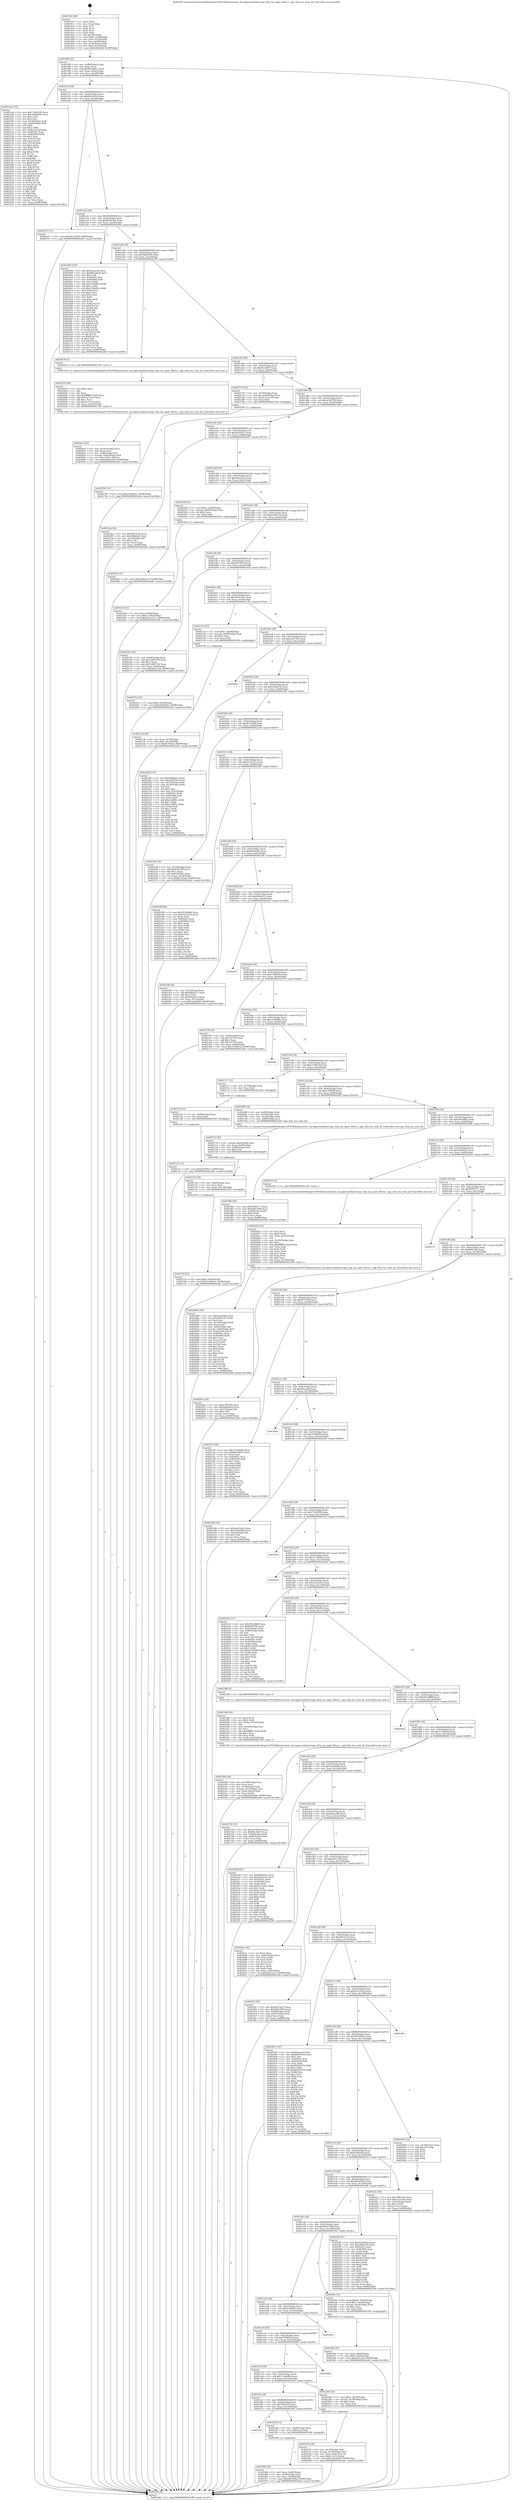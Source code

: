 digraph "0x4019c0" {
  label = "0x4019c0 (/mnt/c/Users/mathe/Desktop/tcc/POCII/binaries/extr_lua-nginx-modulesrcngx_http_lua_input_filters.c_ngx_http_lua_read_all_Final-ollvm.out::main(0))"
  labelloc = "t"
  node[shape=record]

  Entry [label="",width=0.3,height=0.3,shape=circle,fillcolor=black,style=filled]
  "0x4019f0" [label="{
     0x4019f0 [32]\l
     | [instrs]\l
     &nbsp;&nbsp;0x4019f0 \<+6\>: mov -0x98(%rbp),%eax\l
     &nbsp;&nbsp;0x4019f6 \<+2\>: mov %eax,%ecx\l
     &nbsp;&nbsp;0x4019f8 \<+6\>: sub $0x80a54815,%ecx\l
     &nbsp;&nbsp;0x4019fe \<+6\>: mov %eax,-0x9c(%rbp)\l
     &nbsp;&nbsp;0x401a04 \<+6\>: mov %ecx,-0xa0(%rbp)\l
     &nbsp;&nbsp;0x401a0a \<+6\>: je 00000000004021ab \<main+0x7eb\>\l
  }"]
  "0x4021ab" [label="{
     0x4021ab [155]\l
     | [instrs]\l
     &nbsp;&nbsp;0x4021ab \<+5\>: mov $0x179e9299,%eax\l
     &nbsp;&nbsp;0x4021b0 \<+5\>: mov $0x160d9459,%ecx\l
     &nbsp;&nbsp;0x4021b5 \<+2\>: mov $0x1,%dl\l
     &nbsp;&nbsp;0x4021b7 \<+2\>: xor %esi,%esi\l
     &nbsp;&nbsp;0x4021b9 \<+3\>: mov -0x74(%rbp),%edi\l
     &nbsp;&nbsp;0x4021bc \<+3\>: cmp -0x68(%rbp),%edi\l
     &nbsp;&nbsp;0x4021bf \<+4\>: setl %r8b\l
     &nbsp;&nbsp;0x4021c3 \<+4\>: and $0x1,%r8b\l
     &nbsp;&nbsp;0x4021c7 \<+4\>: mov %r8b,-0x23(%rbp)\l
     &nbsp;&nbsp;0x4021cb \<+7\>: mov 0x40505c,%edi\l
     &nbsp;&nbsp;0x4021d2 \<+8\>: mov 0x405060,%r9d\l
     &nbsp;&nbsp;0x4021da \<+3\>: sub $0x1,%esi\l
     &nbsp;&nbsp;0x4021dd \<+3\>: mov %edi,%r10d\l
     &nbsp;&nbsp;0x4021e0 \<+3\>: add %esi,%r10d\l
     &nbsp;&nbsp;0x4021e3 \<+4\>: imul %r10d,%edi\l
     &nbsp;&nbsp;0x4021e7 \<+3\>: and $0x1,%edi\l
     &nbsp;&nbsp;0x4021ea \<+3\>: cmp $0x0,%edi\l
     &nbsp;&nbsp;0x4021ed \<+4\>: sete %r8b\l
     &nbsp;&nbsp;0x4021f1 \<+4\>: cmp $0xa,%r9d\l
     &nbsp;&nbsp;0x4021f5 \<+4\>: setl %r11b\l
     &nbsp;&nbsp;0x4021f9 \<+3\>: mov %r8b,%bl\l
     &nbsp;&nbsp;0x4021fc \<+3\>: xor $0xff,%bl\l
     &nbsp;&nbsp;0x4021ff \<+3\>: mov %r11b,%r14b\l
     &nbsp;&nbsp;0x402202 \<+4\>: xor $0xff,%r14b\l
     &nbsp;&nbsp;0x402206 \<+3\>: xor $0x1,%dl\l
     &nbsp;&nbsp;0x402209 \<+3\>: mov %bl,%r15b\l
     &nbsp;&nbsp;0x40220c \<+4\>: and $0xff,%r15b\l
     &nbsp;&nbsp;0x402210 \<+3\>: and %dl,%r8b\l
     &nbsp;&nbsp;0x402213 \<+3\>: mov %r14b,%r12b\l
     &nbsp;&nbsp;0x402216 \<+4\>: and $0xff,%r12b\l
     &nbsp;&nbsp;0x40221a \<+3\>: and %dl,%r11b\l
     &nbsp;&nbsp;0x40221d \<+3\>: or %r8b,%r15b\l
     &nbsp;&nbsp;0x402220 \<+3\>: or %r11b,%r12b\l
     &nbsp;&nbsp;0x402223 \<+3\>: xor %r12b,%r15b\l
     &nbsp;&nbsp;0x402226 \<+3\>: or %r14b,%bl\l
     &nbsp;&nbsp;0x402229 \<+3\>: xor $0xff,%bl\l
     &nbsp;&nbsp;0x40222c \<+3\>: or $0x1,%dl\l
     &nbsp;&nbsp;0x40222f \<+2\>: and %dl,%bl\l
     &nbsp;&nbsp;0x402231 \<+3\>: or %bl,%r15b\l
     &nbsp;&nbsp;0x402234 \<+4\>: test $0x1,%r15b\l
     &nbsp;&nbsp;0x402238 \<+3\>: cmovne %ecx,%eax\l
     &nbsp;&nbsp;0x40223b \<+6\>: mov %eax,-0x98(%rbp)\l
     &nbsp;&nbsp;0x402241 \<+5\>: jmp 0000000000402a0b \<main+0x104b\>\l
  }"]
  "0x401a10" [label="{
     0x401a10 [28]\l
     | [instrs]\l
     &nbsp;&nbsp;0x401a10 \<+5\>: jmp 0000000000401a15 \<main+0x55\>\l
     &nbsp;&nbsp;0x401a15 \<+6\>: mov -0x9c(%rbp),%eax\l
     &nbsp;&nbsp;0x401a1b \<+5\>: sub $0x88a59a54,%eax\l
     &nbsp;&nbsp;0x401a20 \<+6\>: mov %eax,-0xa4(%rbp)\l
     &nbsp;&nbsp;0x401a26 \<+6\>: je 0000000000402527 \<main+0xb67\>\l
  }"]
  Exit [label="",width=0.3,height=0.3,shape=circle,fillcolor=black,style=filled,peripheries=2]
  "0x402527" [label="{
     0x402527 [15]\l
     | [instrs]\l
     &nbsp;&nbsp;0x402527 \<+10\>: movl $0xd612246f,-0x98(%rbp)\l
     &nbsp;&nbsp;0x402531 \<+5\>: jmp 0000000000402a0b \<main+0x104b\>\l
  }"]
  "0x401a2c" [label="{
     0x401a2c [28]\l
     | [instrs]\l
     &nbsp;&nbsp;0x401a2c \<+5\>: jmp 0000000000401a31 \<main+0x71\>\l
     &nbsp;&nbsp;0x401a31 \<+6\>: mov -0x9c(%rbp),%eax\l
     &nbsp;&nbsp;0x401a37 \<+5\>: sub $0x88e953e6,%eax\l
     &nbsp;&nbsp;0x401a3c \<+6\>: mov %eax,-0xa8(%rbp)\l
     &nbsp;&nbsp;0x401a42 \<+6\>: je 0000000000402494 \<main+0xad4\>\l
  }"]
  "0x4027e2" [label="{
     0x4027e2 [15]\l
     | [instrs]\l
     &nbsp;&nbsp;0x4027e2 \<+10\>: movl $0xb567f0c9,-0x98(%rbp)\l
     &nbsp;&nbsp;0x4027ec \<+5\>: jmp 0000000000402a0b \<main+0x104b\>\l
  }"]
  "0x402494" [label="{
     0x402494 [147]\l
     | [instrs]\l
     &nbsp;&nbsp;0x402494 \<+5\>: mov $0xfdeaacfd,%eax\l
     &nbsp;&nbsp;0x402499 \<+5\>: mov $0x88a59a54,%ecx\l
     &nbsp;&nbsp;0x40249e \<+2\>: mov $0x1,%dl\l
     &nbsp;&nbsp;0x4024a0 \<+7\>: mov 0x40505c,%esi\l
     &nbsp;&nbsp;0x4024a7 \<+7\>: mov 0x405060,%edi\l
     &nbsp;&nbsp;0x4024ae \<+3\>: mov %esi,%r8d\l
     &nbsp;&nbsp;0x4024b1 \<+7\>: add $0xc556d85c,%r8d\l
     &nbsp;&nbsp;0x4024b8 \<+4\>: sub $0x1,%r8d\l
     &nbsp;&nbsp;0x4024bc \<+7\>: sub $0xc556d85c,%r8d\l
     &nbsp;&nbsp;0x4024c3 \<+4\>: imul %r8d,%esi\l
     &nbsp;&nbsp;0x4024c7 \<+3\>: and $0x1,%esi\l
     &nbsp;&nbsp;0x4024ca \<+3\>: cmp $0x0,%esi\l
     &nbsp;&nbsp;0x4024cd \<+4\>: sete %r9b\l
     &nbsp;&nbsp;0x4024d1 \<+3\>: cmp $0xa,%edi\l
     &nbsp;&nbsp;0x4024d4 \<+4\>: setl %r10b\l
     &nbsp;&nbsp;0x4024d8 \<+3\>: mov %r9b,%r11b\l
     &nbsp;&nbsp;0x4024db \<+4\>: xor $0xff,%r11b\l
     &nbsp;&nbsp;0x4024df \<+3\>: mov %r10b,%bl\l
     &nbsp;&nbsp;0x4024e2 \<+3\>: xor $0xff,%bl\l
     &nbsp;&nbsp;0x4024e5 \<+3\>: xor $0x1,%dl\l
     &nbsp;&nbsp;0x4024e8 \<+3\>: mov %r11b,%r14b\l
     &nbsp;&nbsp;0x4024eb \<+4\>: and $0xff,%r14b\l
     &nbsp;&nbsp;0x4024ef \<+3\>: and %dl,%r9b\l
     &nbsp;&nbsp;0x4024f2 \<+3\>: mov %bl,%r15b\l
     &nbsp;&nbsp;0x4024f5 \<+4\>: and $0xff,%r15b\l
     &nbsp;&nbsp;0x4024f9 \<+3\>: and %dl,%r10b\l
     &nbsp;&nbsp;0x4024fc \<+3\>: or %r9b,%r14b\l
     &nbsp;&nbsp;0x4024ff \<+3\>: or %r10b,%r15b\l
     &nbsp;&nbsp;0x402502 \<+3\>: xor %r15b,%r14b\l
     &nbsp;&nbsp;0x402505 \<+3\>: or %bl,%r11b\l
     &nbsp;&nbsp;0x402508 \<+4\>: xor $0xff,%r11b\l
     &nbsp;&nbsp;0x40250c \<+3\>: or $0x1,%dl\l
     &nbsp;&nbsp;0x40250f \<+3\>: and %dl,%r11b\l
     &nbsp;&nbsp;0x402512 \<+3\>: or %r11b,%r14b\l
     &nbsp;&nbsp;0x402515 \<+4\>: test $0x1,%r14b\l
     &nbsp;&nbsp;0x402519 \<+3\>: cmovne %ecx,%eax\l
     &nbsp;&nbsp;0x40251c \<+6\>: mov %eax,-0x98(%rbp)\l
     &nbsp;&nbsp;0x402522 \<+5\>: jmp 0000000000402a0b \<main+0x104b\>\l
  }"]
  "0x401a48" [label="{
     0x401a48 [28]\l
     | [instrs]\l
     &nbsp;&nbsp;0x401a48 \<+5\>: jmp 0000000000401a4d \<main+0x8d\>\l
     &nbsp;&nbsp;0x401a4d \<+6\>: mov -0x9c(%rbp),%eax\l
     &nbsp;&nbsp;0x401a53 \<+5\>: sub $0x946ba920,%eax\l
     &nbsp;&nbsp;0x401a58 \<+6\>: mov %eax,-0xac(%rbp)\l
     &nbsp;&nbsp;0x401a5e \<+6\>: je 0000000000402678 \<main+0xcb8\>\l
  }"]
  "0x4027d3" [label="{
     0x4027d3 [15]\l
     | [instrs]\l
     &nbsp;&nbsp;0x4027d3 \<+7\>: mov -0x88(%rbp),%rax\l
     &nbsp;&nbsp;0x4027da \<+3\>: mov %rax,%rdi\l
     &nbsp;&nbsp;0x4027dd \<+5\>: call 0000000000401030 \<free@plt\>\l
     | [calls]\l
     &nbsp;&nbsp;0x401030 \{1\} (unknown)\l
  }"]
  "0x402678" [label="{
     0x402678 [5]\l
     | [instrs]\l
     &nbsp;&nbsp;0x402678 \<+5\>: call 0000000000401160 \<next_i\>\l
     | [calls]\l
     &nbsp;&nbsp;0x401160 \{1\} (/mnt/c/Users/mathe/Desktop/tcc/POCII/binaries/extr_lua-nginx-modulesrcngx_http_lua_input_filters.c_ngx_http_lua_read_all_Final-ollvm.out::next_i)\l
  }"]
  "0x401a64" [label="{
     0x401a64 [28]\l
     | [instrs]\l
     &nbsp;&nbsp;0x401a64 \<+5\>: jmp 0000000000401a69 \<main+0xa9\>\l
     &nbsp;&nbsp;0x401a69 \<+6\>: mov -0x9c(%rbp),%eax\l
     &nbsp;&nbsp;0x401a6f \<+5\>: sub $0x9fcc4667,%eax\l
     &nbsp;&nbsp;0x401a74 \<+6\>: mov %eax,-0xb0(%rbp)\l
     &nbsp;&nbsp;0x401a7a \<+6\>: je 0000000000402779 \<main+0xdb9\>\l
  }"]
  "0x402790" [label="{
     0x402790 [15]\l
     | [instrs]\l
     &nbsp;&nbsp;0x402790 \<+10\>: movl $0xe1968e63,-0x98(%rbp)\l
     &nbsp;&nbsp;0x40279a \<+5\>: jmp 0000000000402a0b \<main+0x104b\>\l
  }"]
  "0x402779" [label="{
     0x402779 [23]\l
     | [instrs]\l
     &nbsp;&nbsp;0x402779 \<+4\>: mov -0x70(%rbp),%rax\l
     &nbsp;&nbsp;0x40277d \<+7\>: movslq -0x94(%rbp),%rcx\l
     &nbsp;&nbsp;0x402784 \<+4\>: mov (%rax,%rcx,8),%rax\l
     &nbsp;&nbsp;0x402788 \<+3\>: mov %rax,%rdi\l
     &nbsp;&nbsp;0x40278b \<+5\>: call 0000000000401030 \<free@plt\>\l
     | [calls]\l
     &nbsp;&nbsp;0x401030 \{1\} (unknown)\l
  }"]
  "0x401a80" [label="{
     0x401a80 [28]\l
     | [instrs]\l
     &nbsp;&nbsp;0x401a80 \<+5\>: jmp 0000000000401a85 \<main+0xc5\>\l
     &nbsp;&nbsp;0x401a85 \<+6\>: mov -0x9c(%rbp),%eax\l
     &nbsp;&nbsp;0x401a8b \<+5\>: sub $0xa42bf720,%eax\l
     &nbsp;&nbsp;0x401a90 \<+6\>: mov %eax,-0xb4(%rbp)\l
     &nbsp;&nbsp;0x401a96 \<+6\>: je 000000000040236a \<main+0x9aa\>\l
  }"]
  "0x40273f" [label="{
     0x40273f [25]\l
     | [instrs]\l
     &nbsp;&nbsp;0x40273f \<+10\>: movl $0x0,-0x94(%rbp)\l
     &nbsp;&nbsp;0x402749 \<+10\>: movl $0x37e482e4,-0x98(%rbp)\l
     &nbsp;&nbsp;0x402753 \<+5\>: jmp 0000000000402a0b \<main+0x104b\>\l
  }"]
  "0x40236a" [label="{
     0x40236a [30]\l
     | [instrs]\l
     &nbsp;&nbsp;0x40236a \<+5\>: mov $0x4f615cc0,%eax\l
     &nbsp;&nbsp;0x40236f \<+5\>: mov $0x284dfa6b,%ecx\l
     &nbsp;&nbsp;0x402374 \<+3\>: mov -0x22(%rbp),%dl\l
     &nbsp;&nbsp;0x402377 \<+3\>: test $0x1,%dl\l
     &nbsp;&nbsp;0x40237a \<+3\>: cmovne %ecx,%eax\l
     &nbsp;&nbsp;0x40237d \<+6\>: mov %eax,-0x98(%rbp)\l
     &nbsp;&nbsp;0x402383 \<+5\>: jmp 0000000000402a0b \<main+0x104b\>\l
  }"]
  "0x401a9c" [label="{
     0x401a9c [28]\l
     | [instrs]\l
     &nbsp;&nbsp;0x401a9c \<+5\>: jmp 0000000000401aa1 \<main+0xe1\>\l
     &nbsp;&nbsp;0x401aa1 \<+6\>: mov -0x9c(%rbp),%eax\l
     &nbsp;&nbsp;0x401aa7 \<+5\>: sub $0xa9f10c07,%eax\l
     &nbsp;&nbsp;0x401aac \<+6\>: mov %eax,-0xb8(%rbp)\l
     &nbsp;&nbsp;0x401ab2 \<+6\>: je 00000000004020f3 \<main+0x733\>\l
  }"]
  "0x40272d" [label="{
     0x40272d [18]\l
     | [instrs]\l
     &nbsp;&nbsp;0x40272d \<+4\>: mov -0x60(%rbp),%rcx\l
     &nbsp;&nbsp;0x402731 \<+3\>: mov %rcx,%rdi\l
     &nbsp;&nbsp;0x402734 \<+6\>: mov %eax,-0x170(%rbp)\l
     &nbsp;&nbsp;0x40273a \<+5\>: call 0000000000401030 \<free@plt\>\l
     | [calls]\l
     &nbsp;&nbsp;0x401030 \{1\} (unknown)\l
  }"]
  "0x4020f3" [label="{
     0x4020f3 [15]\l
     | [instrs]\l
     &nbsp;&nbsp;0x4020f3 \<+10\>: movl $0xb1844119,-0x98(%rbp)\l
     &nbsp;&nbsp;0x4020fd \<+5\>: jmp 0000000000402a0b \<main+0x104b\>\l
  }"]
  "0x401ab8" [label="{
     0x401ab8 [28]\l
     | [instrs]\l
     &nbsp;&nbsp;0x401ab8 \<+5\>: jmp 0000000000401abd \<main+0xfd\>\l
     &nbsp;&nbsp;0x401abd \<+6\>: mov -0x9c(%rbp),%eax\l
     &nbsp;&nbsp;0x401ac3 \<+5\>: sub $0xada53a2e,%eax\l
     &nbsp;&nbsp;0x401ac8 \<+6\>: mov %eax,-0xbc(%rbp)\l
     &nbsp;&nbsp;0x401ace \<+6\>: je 0000000000402558 \<main+0xb98\>\l
  }"]
  "0x402710" [label="{
     0x402710 [29]\l
     | [instrs]\l
     &nbsp;&nbsp;0x402710 \<+10\>: movabs $0x4030b6,%rdi\l
     &nbsp;&nbsp;0x40271a \<+6\>: mov %eax,-0x90(%rbp)\l
     &nbsp;&nbsp;0x402720 \<+6\>: mov -0x90(%rbp),%esi\l
     &nbsp;&nbsp;0x402726 \<+2\>: mov $0x0,%al\l
     &nbsp;&nbsp;0x402728 \<+5\>: call 0000000000401040 \<printf@plt\>\l
     | [calls]\l
     &nbsp;&nbsp;0x401040 \{1\} (unknown)\l
  }"]
  "0x402558" [label="{
     0x402558 [23]\l
     | [instrs]\l
     &nbsp;&nbsp;0x402558 \<+7\>: movl $0x1,-0x80(%rbp)\l
     &nbsp;&nbsp;0x40255f \<+4\>: movslq -0x80(%rbp),%rax\l
     &nbsp;&nbsp;0x402563 \<+4\>: shl $0x2,%rax\l
     &nbsp;&nbsp;0x402567 \<+3\>: mov %rax,%rdi\l
     &nbsp;&nbsp;0x40256a \<+5\>: call 0000000000401050 \<malloc@plt\>\l
     | [calls]\l
     &nbsp;&nbsp;0x401050 \{1\} (unknown)\l
  }"]
  "0x401ad4" [label="{
     0x401ad4 [28]\l
     | [instrs]\l
     &nbsp;&nbsp;0x401ad4 \<+5\>: jmp 0000000000401ad9 \<main+0x119\>\l
     &nbsp;&nbsp;0x401ad9 \<+6\>: mov -0x9c(%rbp),%eax\l
     &nbsp;&nbsp;0x401adf \<+5\>: sub $0xb1844119,%eax\l
     &nbsp;&nbsp;0x401ae4 \<+6\>: mov %eax,-0xc0(%rbp)\l
     &nbsp;&nbsp;0x401aea \<+6\>: je 0000000000402102 \<main+0x742\>\l
  }"]
  "0x4026a5" [label="{
     0x4026a5 [41]\l
     | [instrs]\l
     &nbsp;&nbsp;0x4026a5 \<+6\>: mov -0x16c(%rbp),%ecx\l
     &nbsp;&nbsp;0x4026ab \<+3\>: imul %eax,%ecx\l
     &nbsp;&nbsp;0x4026ae \<+7\>: mov -0x88(%rbp),%rsi\l
     &nbsp;&nbsp;0x4026b5 \<+7\>: movslq -0x8c(%rbp),%rdi\l
     &nbsp;&nbsp;0x4026bc \<+3\>: mov %ecx,(%rsi,%rdi,4)\l
     &nbsp;&nbsp;0x4026bf \<+10\>: movl $0x40bcea48,-0x98(%rbp)\l
     &nbsp;&nbsp;0x4026c9 \<+5\>: jmp 0000000000402a0b \<main+0x104b\>\l
  }"]
  "0x402102" [label="{
     0x402102 [34]\l
     | [instrs]\l
     &nbsp;&nbsp;0x402102 \<+3\>: mov -0x64(%rbp),%eax\l
     &nbsp;&nbsp;0x402105 \<+5\>: sub $0x7a987259,%eax\l
     &nbsp;&nbsp;0x40210a \<+3\>: add $0x1,%eax\l
     &nbsp;&nbsp;0x40210d \<+5\>: add $0x7a987259,%eax\l
     &nbsp;&nbsp;0x402112 \<+3\>: mov %eax,-0x64(%rbp)\l
     &nbsp;&nbsp;0x402115 \<+10\>: movl $0x4ef1c1fd,-0x98(%rbp)\l
     &nbsp;&nbsp;0x40211f \<+5\>: jmp 0000000000402a0b \<main+0x104b\>\l
  }"]
  "0x401af0" [label="{
     0x401af0 [28]\l
     | [instrs]\l
     &nbsp;&nbsp;0x401af0 \<+5\>: jmp 0000000000401af5 \<main+0x135\>\l
     &nbsp;&nbsp;0x401af5 \<+6\>: mov -0x9c(%rbp),%eax\l
     &nbsp;&nbsp;0x401afb \<+5\>: sub $0xb567f0c9,%eax\l
     &nbsp;&nbsp;0x401b00 \<+6\>: mov %eax,-0xc4(%rbp)\l
     &nbsp;&nbsp;0x401b06 \<+6\>: je 000000000040293a \<main+0xf7a\>\l
  }"]
  "0x40267d" [label="{
     0x40267d [40]\l
     | [instrs]\l
     &nbsp;&nbsp;0x40267d \<+5\>: mov $0x2,%ecx\l
     &nbsp;&nbsp;0x402682 \<+1\>: cltd\l
     &nbsp;&nbsp;0x402683 \<+2\>: idiv %ecx\l
     &nbsp;&nbsp;0x402685 \<+6\>: imul $0xfffffffe,%edx,%ecx\l
     &nbsp;&nbsp;0x40268b \<+6\>: add $0x5ca7cecb,%ecx\l
     &nbsp;&nbsp;0x402691 \<+3\>: add $0x1,%ecx\l
     &nbsp;&nbsp;0x402694 \<+6\>: sub $0x5ca7cecb,%ecx\l
     &nbsp;&nbsp;0x40269a \<+6\>: mov %ecx,-0x16c(%rbp)\l
     &nbsp;&nbsp;0x4026a0 \<+5\>: call 0000000000401160 \<next_i\>\l
     | [calls]\l
     &nbsp;&nbsp;0x401160 \{1\} (/mnt/c/Users/mathe/Desktop/tcc/POCII/binaries/extr_lua-nginx-modulesrcngx_http_lua_input_filters.c_ngx_http_lua_read_all_Final-ollvm.out::next_i)\l
  }"]
  "0x40293a" [label="{
     0x40293a [22]\l
     | [instrs]\l
     &nbsp;&nbsp;0x40293a \<+7\>: movl $0x0,-0x30(%rbp)\l
     &nbsp;&nbsp;0x402941 \<+10\>: movl $0x564383b1,-0x98(%rbp)\l
     &nbsp;&nbsp;0x40294b \<+5\>: jmp 0000000000402a0b \<main+0x104b\>\l
  }"]
  "0x401b0c" [label="{
     0x401b0c [28]\l
     | [instrs]\l
     &nbsp;&nbsp;0x401b0c \<+5\>: jmp 0000000000401b11 \<main+0x151\>\l
     &nbsp;&nbsp;0x401b11 \<+6\>: mov -0x9c(%rbp),%eax\l
     &nbsp;&nbsp;0x401b17 \<+5\>: sub $0xbc87ed37,%eax\l
     &nbsp;&nbsp;0x401b1c \<+6\>: mov %eax,-0xc8(%rbp)\l
     &nbsp;&nbsp;0x401b22 \<+6\>: je 0000000000402124 \<main+0x764\>\l
  }"]
  "0x40256f" [label="{
     0x40256f [32]\l
     | [instrs]\l
     &nbsp;&nbsp;0x40256f \<+7\>: mov %rax,-0x88(%rbp)\l
     &nbsp;&nbsp;0x402576 \<+10\>: movl $0x0,-0x8c(%rbp)\l
     &nbsp;&nbsp;0x402580 \<+10\>: movl $0xda51e212,-0x98(%rbp)\l
     &nbsp;&nbsp;0x40258a \<+5\>: jmp 0000000000402a0b \<main+0x104b\>\l
  }"]
  "0x402124" [label="{
     0x402124 [23]\l
     | [instrs]\l
     &nbsp;&nbsp;0x402124 \<+7\>: movl $0x1,-0x68(%rbp)\l
     &nbsp;&nbsp;0x40212b \<+4\>: movslq -0x68(%rbp),%rax\l
     &nbsp;&nbsp;0x40212f \<+4\>: shl $0x3,%rax\l
     &nbsp;&nbsp;0x402133 \<+3\>: mov %rax,%rdi\l
     &nbsp;&nbsp;0x402136 \<+5\>: call 0000000000401050 \<malloc@plt\>\l
     | [calls]\l
     &nbsp;&nbsp;0x401050 \{1\} (unknown)\l
  }"]
  "0x401b28" [label="{
     0x401b28 [28]\l
     | [instrs]\l
     &nbsp;&nbsp;0x401b28 \<+5\>: jmp 0000000000401b2d \<main+0x16d\>\l
     &nbsp;&nbsp;0x401b2d \<+6\>: mov -0x9c(%rbp),%eax\l
     &nbsp;&nbsp;0x401b33 \<+5\>: sub $0xcc817f23,%eax\l
     &nbsp;&nbsp;0x401b38 \<+6\>: mov %eax,-0xcc(%rbp)\l
     &nbsp;&nbsp;0x401b3e \<+6\>: je 0000000000402893 \<main+0xed3\>\l
  }"]
  "0x4023b9" [label="{
     0x4023b9 [38]\l
     | [instrs]\l
     &nbsp;&nbsp;0x4023b9 \<+6\>: mov -0x168(%rbp),%ecx\l
     &nbsp;&nbsp;0x4023bf \<+3\>: imul %eax,%ecx\l
     &nbsp;&nbsp;0x4023c2 \<+4\>: mov -0x70(%rbp),%rdi\l
     &nbsp;&nbsp;0x4023c6 \<+4\>: movslq -0x74(%rbp),%r8\l
     &nbsp;&nbsp;0x4023ca \<+4\>: mov (%rdi,%r8,8),%rdi\l
     &nbsp;&nbsp;0x4023ce \<+2\>: mov %ecx,(%rdi)\l
     &nbsp;&nbsp;0x4023d0 \<+10\>: movl $0xdd9c928a,-0x98(%rbp)\l
     &nbsp;&nbsp;0x4023da \<+5\>: jmp 0000000000402a0b \<main+0x104b\>\l
  }"]
  "0x402893" [label="{
     0x402893\l
  }", style=dashed]
  "0x401b44" [label="{
     0x401b44 [28]\l
     | [instrs]\l
     &nbsp;&nbsp;0x401b44 \<+5\>: jmp 0000000000401b49 \<main+0x189\>\l
     &nbsp;&nbsp;0x401b49 \<+6\>: mov -0x9c(%rbp),%eax\l
     &nbsp;&nbsp;0x401b4f \<+5\>: sub $0xcf43ab7b,%eax\l
     &nbsp;&nbsp;0x401b54 \<+6\>: mov %eax,-0xd0(%rbp)\l
     &nbsp;&nbsp;0x401b5a \<+6\>: je 00000000004022f8 \<main+0x938\>\l
  }"]
  "0x40238d" [label="{
     0x40238d [44]\l
     | [instrs]\l
     &nbsp;&nbsp;0x40238d \<+2\>: xor %ecx,%ecx\l
     &nbsp;&nbsp;0x40238f \<+5\>: mov $0x2,%edx\l
     &nbsp;&nbsp;0x402394 \<+6\>: mov %edx,-0x164(%rbp)\l
     &nbsp;&nbsp;0x40239a \<+1\>: cltd\l
     &nbsp;&nbsp;0x40239b \<+6\>: mov -0x164(%rbp),%esi\l
     &nbsp;&nbsp;0x4023a1 \<+2\>: idiv %esi\l
     &nbsp;&nbsp;0x4023a3 \<+6\>: imul $0xfffffffe,%edx,%edx\l
     &nbsp;&nbsp;0x4023a9 \<+3\>: sub $0x1,%ecx\l
     &nbsp;&nbsp;0x4023ac \<+2\>: sub %ecx,%edx\l
     &nbsp;&nbsp;0x4023ae \<+6\>: mov %edx,-0x168(%rbp)\l
     &nbsp;&nbsp;0x4023b4 \<+5\>: call 0000000000401160 \<next_i\>\l
     | [calls]\l
     &nbsp;&nbsp;0x401160 \{1\} (/mnt/c/Users/mathe/Desktop/tcc/POCII/binaries/extr_lua-nginx-modulesrcngx_http_lua_input_filters.c_ngx_http_lua_read_all_Final-ollvm.out::next_i)\l
  }"]
  "0x4022f8" [label="{
     0x4022f8 [114]\l
     | [instrs]\l
     &nbsp;&nbsp;0x4022f8 \<+5\>: mov $0xdf44ed1c,%eax\l
     &nbsp;&nbsp;0x4022fd \<+5\>: mov $0xa42bf720,%ecx\l
     &nbsp;&nbsp;0x402302 \<+3\>: mov -0x7c(%rbp),%edx\l
     &nbsp;&nbsp;0x402305 \<+3\>: cmp -0x78(%rbp),%edx\l
     &nbsp;&nbsp;0x402308 \<+4\>: setl %sil\l
     &nbsp;&nbsp;0x40230c \<+4\>: and $0x1,%sil\l
     &nbsp;&nbsp;0x402310 \<+4\>: mov %sil,-0x22(%rbp)\l
     &nbsp;&nbsp;0x402314 \<+7\>: mov 0x40505c,%edx\l
     &nbsp;&nbsp;0x40231b \<+7\>: mov 0x405060,%edi\l
     &nbsp;&nbsp;0x402322 \<+3\>: mov %edx,%r8d\l
     &nbsp;&nbsp;0x402325 \<+7\>: add $0xcc4dff2c,%r8d\l
     &nbsp;&nbsp;0x40232c \<+4\>: sub $0x1,%r8d\l
     &nbsp;&nbsp;0x402330 \<+7\>: sub $0xcc4dff2c,%r8d\l
     &nbsp;&nbsp;0x402337 \<+4\>: imul %r8d,%edx\l
     &nbsp;&nbsp;0x40233b \<+3\>: and $0x1,%edx\l
     &nbsp;&nbsp;0x40233e \<+3\>: cmp $0x0,%edx\l
     &nbsp;&nbsp;0x402341 \<+4\>: sete %sil\l
     &nbsp;&nbsp;0x402345 \<+3\>: cmp $0xa,%edi\l
     &nbsp;&nbsp;0x402348 \<+4\>: setl %r9b\l
     &nbsp;&nbsp;0x40234c \<+3\>: mov %sil,%r10b\l
     &nbsp;&nbsp;0x40234f \<+3\>: and %r9b,%r10b\l
     &nbsp;&nbsp;0x402352 \<+3\>: xor %r9b,%sil\l
     &nbsp;&nbsp;0x402355 \<+3\>: or %sil,%r10b\l
     &nbsp;&nbsp;0x402358 \<+4\>: test $0x1,%r10b\l
     &nbsp;&nbsp;0x40235c \<+3\>: cmovne %ecx,%eax\l
     &nbsp;&nbsp;0x40235f \<+6\>: mov %eax,-0x98(%rbp)\l
     &nbsp;&nbsp;0x402365 \<+5\>: jmp 0000000000402a0b \<main+0x104b\>\l
  }"]
  "0x401b60" [label="{
     0x401b60 [28]\l
     | [instrs]\l
     &nbsp;&nbsp;0x401b60 \<+5\>: jmp 0000000000401b65 \<main+0x1a5\>\l
     &nbsp;&nbsp;0x401b65 \<+6\>: mov -0x9c(%rbp),%eax\l
     &nbsp;&nbsp;0x401b6b \<+5\>: sub $0xd612246f,%eax\l
     &nbsp;&nbsp;0x401b70 \<+6\>: mov %eax,-0xd4(%rbp)\l
     &nbsp;&nbsp;0x401b76 \<+6\>: je 0000000000402536 \<main+0xb76\>\l
  }"]
  "0x40227b" [label="{
     0x40227b [34]\l
     | [instrs]\l
     &nbsp;&nbsp;0x40227b \<+4\>: mov -0x70(%rbp),%rdi\l
     &nbsp;&nbsp;0x40227f \<+4\>: movslq -0x74(%rbp),%rcx\l
     &nbsp;&nbsp;0x402283 \<+4\>: mov %rax,(%rdi,%rcx,8)\l
     &nbsp;&nbsp;0x402287 \<+7\>: movl $0x0,-0x7c(%rbp)\l
     &nbsp;&nbsp;0x40228e \<+10\>: movl $0x3aa04449,-0x98(%rbp)\l
     &nbsp;&nbsp;0x402298 \<+5\>: jmp 0000000000402a0b \<main+0x104b\>\l
  }"]
  "0x402536" [label="{
     0x402536 [34]\l
     | [instrs]\l
     &nbsp;&nbsp;0x402536 \<+3\>: mov -0x74(%rbp),%eax\l
     &nbsp;&nbsp;0x402539 \<+5\>: sub $0x81853f3,%eax\l
     &nbsp;&nbsp;0x40253e \<+3\>: add $0x1,%eax\l
     &nbsp;&nbsp;0x402541 \<+5\>: add $0x81853f3,%eax\l
     &nbsp;&nbsp;0x402546 \<+3\>: mov %eax,-0x74(%rbp)\l
     &nbsp;&nbsp;0x402549 \<+10\>: movl $0xfb7f74a0,-0x98(%rbp)\l
     &nbsp;&nbsp;0x402553 \<+5\>: jmp 0000000000402a0b \<main+0x104b\>\l
  }"]
  "0x401b7c" [label="{
     0x401b7c [28]\l
     | [instrs]\l
     &nbsp;&nbsp;0x401b7c \<+5\>: jmp 0000000000401b81 \<main+0x1c1\>\l
     &nbsp;&nbsp;0x401b81 \<+6\>: mov -0x9c(%rbp),%eax\l
     &nbsp;&nbsp;0x401b87 \<+5\>: sub $0xda51e212,%eax\l
     &nbsp;&nbsp;0x401b8c \<+6\>: mov %eax,-0xd8(%rbp)\l
     &nbsp;&nbsp;0x401b92 \<+6\>: je 000000000040258f \<main+0xbcf\>\l
  }"]
  "0x40213b" [label="{
     0x40213b [26]\l
     | [instrs]\l
     &nbsp;&nbsp;0x40213b \<+4\>: mov %rax,-0x70(%rbp)\l
     &nbsp;&nbsp;0x40213f \<+7\>: movl $0x0,-0x74(%rbp)\l
     &nbsp;&nbsp;0x402146 \<+10\>: movl $0xfb7f74a0,-0x98(%rbp)\l
     &nbsp;&nbsp;0x402150 \<+5\>: jmp 0000000000402a0b \<main+0x104b\>\l
  }"]
  "0x40258f" [label="{
     0x40258f [86]\l
     | [instrs]\l
     &nbsp;&nbsp;0x40258f \<+5\>: mov $0x292cd888,%eax\l
     &nbsp;&nbsp;0x402594 \<+5\>: mov $0x1b19ce5a,%ecx\l
     &nbsp;&nbsp;0x402599 \<+2\>: xor %edx,%edx\l
     &nbsp;&nbsp;0x40259b \<+7\>: mov 0x40505c,%esi\l
     &nbsp;&nbsp;0x4025a2 \<+7\>: mov 0x405060,%edi\l
     &nbsp;&nbsp;0x4025a9 \<+3\>: sub $0x1,%edx\l
     &nbsp;&nbsp;0x4025ac \<+3\>: mov %esi,%r8d\l
     &nbsp;&nbsp;0x4025af \<+3\>: add %edx,%r8d\l
     &nbsp;&nbsp;0x4025b2 \<+4\>: imul %r8d,%esi\l
     &nbsp;&nbsp;0x4025b6 \<+3\>: and $0x1,%esi\l
     &nbsp;&nbsp;0x4025b9 \<+3\>: cmp $0x0,%esi\l
     &nbsp;&nbsp;0x4025bc \<+4\>: sete %r9b\l
     &nbsp;&nbsp;0x4025c0 \<+3\>: cmp $0xa,%edi\l
     &nbsp;&nbsp;0x4025c3 \<+4\>: setl %r10b\l
     &nbsp;&nbsp;0x4025c7 \<+3\>: mov %r9b,%r11b\l
     &nbsp;&nbsp;0x4025ca \<+3\>: and %r10b,%r11b\l
     &nbsp;&nbsp;0x4025cd \<+3\>: xor %r10b,%r9b\l
     &nbsp;&nbsp;0x4025d0 \<+3\>: or %r9b,%r11b\l
     &nbsp;&nbsp;0x4025d3 \<+4\>: test $0x1,%r11b\l
     &nbsp;&nbsp;0x4025d7 \<+3\>: cmovne %ecx,%eax\l
     &nbsp;&nbsp;0x4025da \<+6\>: mov %eax,-0x98(%rbp)\l
     &nbsp;&nbsp;0x4025e0 \<+5\>: jmp 0000000000402a0b \<main+0x104b\>\l
  }"]
  "0x401b98" [label="{
     0x401b98 [28]\l
     | [instrs]\l
     &nbsp;&nbsp;0x401b98 \<+5\>: jmp 0000000000401b9d \<main+0x1dd\>\l
     &nbsp;&nbsp;0x401b9d \<+6\>: mov -0x9c(%rbp),%eax\l
     &nbsp;&nbsp;0x401ba3 \<+5\>: sub $0xdd9c928a,%eax\l
     &nbsp;&nbsp;0x401ba8 \<+6\>: mov %eax,-0xdc(%rbp)\l
     &nbsp;&nbsp;0x401bae \<+6\>: je 00000000004023df \<main+0xa1f\>\l
  }"]
  "0x402089" [label="{
     0x402089 [106]\l
     | [instrs]\l
     &nbsp;&nbsp;0x402089 \<+5\>: mov $0x6a3692bc,%ecx\l
     &nbsp;&nbsp;0x40208e \<+5\>: mov $0xa9f10c07,%edx\l
     &nbsp;&nbsp;0x402093 \<+2\>: xor %esi,%esi\l
     &nbsp;&nbsp;0x402095 \<+6\>: mov -0x160(%rbp),%edi\l
     &nbsp;&nbsp;0x40209b \<+3\>: imul %eax,%edi\l
     &nbsp;&nbsp;0x40209e \<+4\>: mov -0x60(%rbp),%r8\l
     &nbsp;&nbsp;0x4020a2 \<+4\>: movslq -0x64(%rbp),%r9\l
     &nbsp;&nbsp;0x4020a6 \<+4\>: mov %edi,(%r8,%r9,4)\l
     &nbsp;&nbsp;0x4020aa \<+7\>: mov 0x40505c,%eax\l
     &nbsp;&nbsp;0x4020b1 \<+7\>: mov 0x405060,%edi\l
     &nbsp;&nbsp;0x4020b8 \<+3\>: sub $0x1,%esi\l
     &nbsp;&nbsp;0x4020bb \<+3\>: mov %eax,%r10d\l
     &nbsp;&nbsp;0x4020be \<+3\>: add %esi,%r10d\l
     &nbsp;&nbsp;0x4020c1 \<+4\>: imul %r10d,%eax\l
     &nbsp;&nbsp;0x4020c5 \<+3\>: and $0x1,%eax\l
     &nbsp;&nbsp;0x4020c8 \<+3\>: cmp $0x0,%eax\l
     &nbsp;&nbsp;0x4020cb \<+4\>: sete %r11b\l
     &nbsp;&nbsp;0x4020cf \<+3\>: cmp $0xa,%edi\l
     &nbsp;&nbsp;0x4020d2 \<+3\>: setl %bl\l
     &nbsp;&nbsp;0x4020d5 \<+3\>: mov %r11b,%r14b\l
     &nbsp;&nbsp;0x4020d8 \<+3\>: and %bl,%r14b\l
     &nbsp;&nbsp;0x4020db \<+3\>: xor %bl,%r11b\l
     &nbsp;&nbsp;0x4020de \<+3\>: or %r11b,%r14b\l
     &nbsp;&nbsp;0x4020e1 \<+4\>: test $0x1,%r14b\l
     &nbsp;&nbsp;0x4020e5 \<+3\>: cmovne %edx,%ecx\l
     &nbsp;&nbsp;0x4020e8 \<+6\>: mov %ecx,-0x98(%rbp)\l
     &nbsp;&nbsp;0x4020ee \<+5\>: jmp 0000000000402a0b \<main+0x104b\>\l
  }"]
  "0x4023df" [label="{
     0x4023df [34]\l
     | [instrs]\l
     &nbsp;&nbsp;0x4023df \<+3\>: mov -0x7c(%rbp),%eax\l
     &nbsp;&nbsp;0x4023e2 \<+5\>: add $0xf60abe13,%eax\l
     &nbsp;&nbsp;0x4023e7 \<+3\>: add $0x1,%eax\l
     &nbsp;&nbsp;0x4023ea \<+5\>: sub $0xf60abe13,%eax\l
     &nbsp;&nbsp;0x4023ef \<+3\>: mov %eax,-0x7c(%rbp)\l
     &nbsp;&nbsp;0x4023f2 \<+10\>: movl $0x3aa04449,-0x98(%rbp)\l
     &nbsp;&nbsp;0x4023fc \<+5\>: jmp 0000000000402a0b \<main+0x104b\>\l
  }"]
  "0x401bb4" [label="{
     0x401bb4 [28]\l
     | [instrs]\l
     &nbsp;&nbsp;0x401bb4 \<+5\>: jmp 0000000000401bb9 \<main+0x1f9\>\l
     &nbsp;&nbsp;0x401bb9 \<+6\>: mov -0x9c(%rbp),%eax\l
     &nbsp;&nbsp;0x401bbf \<+5\>: sub $0xdf44ed1c,%eax\l
     &nbsp;&nbsp;0x401bc4 \<+6\>: mov %eax,-0xe0(%rbp)\l
     &nbsp;&nbsp;0x401bca \<+6\>: je 00000000004029cf \<main+0x100f\>\l
  }"]
  "0x402055" [label="{
     0x402055 [52]\l
     | [instrs]\l
     &nbsp;&nbsp;0x402055 \<+2\>: xor %ecx,%ecx\l
     &nbsp;&nbsp;0x402057 \<+5\>: mov $0x2,%edx\l
     &nbsp;&nbsp;0x40205c \<+6\>: mov %edx,-0x15c(%rbp)\l
     &nbsp;&nbsp;0x402062 \<+1\>: cltd\l
     &nbsp;&nbsp;0x402063 \<+6\>: mov -0x15c(%rbp),%esi\l
     &nbsp;&nbsp;0x402069 \<+2\>: idiv %esi\l
     &nbsp;&nbsp;0x40206b \<+6\>: imul $0xfffffffe,%edx,%edx\l
     &nbsp;&nbsp;0x402071 \<+2\>: mov %ecx,%edi\l
     &nbsp;&nbsp;0x402073 \<+2\>: sub %edx,%edi\l
     &nbsp;&nbsp;0x402075 \<+2\>: mov %ecx,%edx\l
     &nbsp;&nbsp;0x402077 \<+3\>: sub $0x1,%edx\l
     &nbsp;&nbsp;0x40207a \<+2\>: add %edx,%edi\l
     &nbsp;&nbsp;0x40207c \<+2\>: sub %edi,%ecx\l
     &nbsp;&nbsp;0x40207e \<+6\>: mov %ecx,-0x160(%rbp)\l
     &nbsp;&nbsp;0x402084 \<+5\>: call 0000000000401160 \<next_i\>\l
     | [calls]\l
     &nbsp;&nbsp;0x401160 \{1\} (/mnt/c/Users/mathe/Desktop/tcc/POCII/binaries/extr_lua-nginx-modulesrcngx_http_lua_input_filters.c_ngx_http_lua_read_all_Final-ollvm.out::next_i)\l
  }"]
  "0x4029cf" [label="{
     0x4029cf\l
  }", style=dashed]
  "0x401bd0" [label="{
     0x401bd0 [28]\l
     | [instrs]\l
     &nbsp;&nbsp;0x401bd0 \<+5\>: jmp 0000000000401bd5 \<main+0x215\>\l
     &nbsp;&nbsp;0x401bd5 \<+6\>: mov -0x9c(%rbp),%eax\l
     &nbsp;&nbsp;0x401bdb \<+5\>: sub $0xe1968e63,%eax\l
     &nbsp;&nbsp;0x401be0 \<+6\>: mov %eax,-0xe4(%rbp)\l
     &nbsp;&nbsp;0x401be6 \<+6\>: je 000000000040279f \<main+0xddf\>\l
  }"]
  "0x401fbd" [label="{
     0x401fbd [26]\l
     | [instrs]\l
     &nbsp;&nbsp;0x401fbd \<+4\>: mov %rax,-0x60(%rbp)\l
     &nbsp;&nbsp;0x401fc1 \<+7\>: movl $0x0,-0x64(%rbp)\l
     &nbsp;&nbsp;0x401fc8 \<+10\>: movl $0x4ef1c1fd,-0x98(%rbp)\l
     &nbsp;&nbsp;0x401fd2 \<+5\>: jmp 0000000000402a0b \<main+0x104b\>\l
  }"]
  "0x40279f" [label="{
     0x40279f [40]\l
     | [instrs]\l
     &nbsp;&nbsp;0x40279f \<+6\>: mov -0x94(%rbp),%eax\l
     &nbsp;&nbsp;0x4027a5 \<+5\>: sub $0x763792,%eax\l
     &nbsp;&nbsp;0x4027aa \<+3\>: add $0x1,%eax\l
     &nbsp;&nbsp;0x4027ad \<+5\>: add $0x763792,%eax\l
     &nbsp;&nbsp;0x4027b2 \<+6\>: mov %eax,-0x94(%rbp)\l
     &nbsp;&nbsp;0x4027b8 \<+10\>: movl $0x37e482e4,-0x98(%rbp)\l
     &nbsp;&nbsp;0x4027c2 \<+5\>: jmp 0000000000402a0b \<main+0x104b\>\l
  }"]
  "0x401bec" [label="{
     0x401bec [28]\l
     | [instrs]\l
     &nbsp;&nbsp;0x401bec \<+5\>: jmp 0000000000401bf1 \<main+0x231\>\l
     &nbsp;&nbsp;0x401bf1 \<+6\>: mov -0x9c(%rbp),%eax\l
     &nbsp;&nbsp;0x401bf7 \<+5\>: sub $0xe236698e,%eax\l
     &nbsp;&nbsp;0x401bfc \<+6\>: mov %eax,-0xe8(%rbp)\l
     &nbsp;&nbsp;0x401c02 \<+6\>: je 00000000004029fc \<main+0x103c\>\l
  }"]
  "0x401f68" [label="{
     0x401f68 [24]\l
     | [instrs]\l
     &nbsp;&nbsp;0x401f68 \<+3\>: mov %eax,-0x44(%rbp)\l
     &nbsp;&nbsp;0x401f6b \<+3\>: mov -0x44(%rbp),%eax\l
     &nbsp;&nbsp;0x401f6e \<+3\>: mov %eax,-0x28(%rbp)\l
     &nbsp;&nbsp;0x401f71 \<+10\>: movl $0xed81d962,-0x98(%rbp)\l
     &nbsp;&nbsp;0x401f7b \<+5\>: jmp 0000000000402a0b \<main+0x104b\>\l
  }"]
  "0x4029fc" [label="{
     0x4029fc\l
  }", style=dashed]
  "0x401c08" [label="{
     0x401c08 [28]\l
     | [instrs]\l
     &nbsp;&nbsp;0x401c08 \<+5\>: jmp 0000000000401c0d \<main+0x24d\>\l
     &nbsp;&nbsp;0x401c0d \<+6\>: mov -0x9c(%rbp),%eax\l
     &nbsp;&nbsp;0x401c13 \<+5\>: sub $0xe3189c58,%eax\l
     &nbsp;&nbsp;0x401c18 \<+6\>: mov %eax,-0xec(%rbp)\l
     &nbsp;&nbsp;0x401c1e \<+6\>: je 00000000004027c7 \<main+0xe07\>\l
  }"]
  "0x401f18" [label="{
     0x401f18\l
  }", style=dashed]
  "0x4027c7" [label="{
     0x4027c7 [12]\l
     | [instrs]\l
     &nbsp;&nbsp;0x4027c7 \<+4\>: mov -0x70(%rbp),%rax\l
     &nbsp;&nbsp;0x4027cb \<+3\>: mov %rax,%rdi\l
     &nbsp;&nbsp;0x4027ce \<+5\>: call 0000000000401030 \<free@plt\>\l
     | [calls]\l
     &nbsp;&nbsp;0x401030 \{1\} (unknown)\l
  }"]
  "0x401c24" [label="{
     0x401c24 [28]\l
     | [instrs]\l
     &nbsp;&nbsp;0x401c24 \<+5\>: jmp 0000000000401c29 \<main+0x269\>\l
     &nbsp;&nbsp;0x401c29 \<+6\>: mov -0x9c(%rbp),%eax\l
     &nbsp;&nbsp;0x401c2f \<+5\>: sub $0xe7ff5648,%eax\l
     &nbsp;&nbsp;0x401c34 \<+6\>: mov %eax,-0xf0(%rbp)\l
     &nbsp;&nbsp;0x401c3a \<+6\>: je 00000000004026f8 \<main+0xd38\>\l
  }"]
  "0x401f5b" [label="{
     0x401f5b [13]\l
     | [instrs]\l
     &nbsp;&nbsp;0x401f5b \<+4\>: mov -0x40(%rbp),%rax\l
     &nbsp;&nbsp;0x401f5f \<+4\>: mov 0x8(%rax),%rdi\l
     &nbsp;&nbsp;0x401f63 \<+5\>: call 0000000000401060 \<atoi@plt\>\l
     | [calls]\l
     &nbsp;&nbsp;0x401060 \{1\} (unknown)\l
  }"]
  "0x4026f8" [label="{
     0x4026f8 [24]\l
     | [instrs]\l
     &nbsp;&nbsp;0x4026f8 \<+4\>: mov -0x60(%rbp),%rdi\l
     &nbsp;&nbsp;0x4026fc \<+4\>: mov -0x70(%rbp),%rsi\l
     &nbsp;&nbsp;0x402700 \<+4\>: mov -0x50(%rbp),%rdx\l
     &nbsp;&nbsp;0x402704 \<+7\>: mov -0x88(%rbp),%rcx\l
     &nbsp;&nbsp;0x40270b \<+5\>: call 0000000000401620 \<ngx_http_lua_read_all\>\l
     | [calls]\l
     &nbsp;&nbsp;0x401620 \{1\} (/mnt/c/Users/mathe/Desktop/tcc/POCII/binaries/extr_lua-nginx-modulesrcngx_http_lua_input_filters.c_ngx_http_lua_read_all_Final-ollvm.out::ngx_http_lua_read_all)\l
  }"]
  "0x401c40" [label="{
     0x401c40 [28]\l
     | [instrs]\l
     &nbsp;&nbsp;0x401c40 \<+5\>: jmp 0000000000401c45 \<main+0x285\>\l
     &nbsp;&nbsp;0x401c45 \<+6\>: mov -0x9c(%rbp),%eax\l
     &nbsp;&nbsp;0x401c4b \<+5\>: sub $0xed81d962,%eax\l
     &nbsp;&nbsp;0x401c50 \<+6\>: mov %eax,-0xf4(%rbp)\l
     &nbsp;&nbsp;0x401c56 \<+6\>: je 0000000000401f80 \<main+0x5c0\>\l
  }"]
  "0x401efc" [label="{
     0x401efc [28]\l
     | [instrs]\l
     &nbsp;&nbsp;0x401efc \<+5\>: jmp 0000000000401f01 \<main+0x541\>\l
     &nbsp;&nbsp;0x401f01 \<+6\>: mov -0x9c(%rbp),%eax\l
     &nbsp;&nbsp;0x401f07 \<+5\>: sub $0x7f863cf5,%eax\l
     &nbsp;&nbsp;0x401f0c \<+6\>: mov %eax,-0x158(%rbp)\l
     &nbsp;&nbsp;0x401f12 \<+6\>: je 0000000000401f5b \<main+0x59b\>\l
  }"]
  "0x401f80" [label="{
     0x401f80 [30]\l
     | [instrs]\l
     &nbsp;&nbsp;0x401f80 \<+5\>: mov $0xf5895717,%eax\l
     &nbsp;&nbsp;0x401f85 \<+5\>: mov $0x69657b9b,%ecx\l
     &nbsp;&nbsp;0x401f8a \<+3\>: mov -0x28(%rbp),%edx\l
     &nbsp;&nbsp;0x401f8d \<+3\>: cmp $0x0,%edx\l
     &nbsp;&nbsp;0x401f90 \<+3\>: cmove %ecx,%eax\l
     &nbsp;&nbsp;0x401f93 \<+6\>: mov %eax,-0x98(%rbp)\l
     &nbsp;&nbsp;0x401f99 \<+5\>: jmp 0000000000402a0b \<main+0x104b\>\l
  }"]
  "0x401c5c" [label="{
     0x401c5c [28]\l
     | [instrs]\l
     &nbsp;&nbsp;0x401c5c \<+5\>: jmp 0000000000401c61 \<main+0x2a1\>\l
     &nbsp;&nbsp;0x401c61 \<+6\>: mov -0x9c(%rbp),%eax\l
     &nbsp;&nbsp;0x401c67 \<+5\>: sub $0xef4b2610,%eax\l
     &nbsp;&nbsp;0x401c6c \<+6\>: mov %eax,-0xf8(%rbp)\l
     &nbsp;&nbsp;0x401c72 \<+6\>: je 0000000000402050 \<main+0x690\>\l
  }"]
  "0x402264" [label="{
     0x402264 [23]\l
     | [instrs]\l
     &nbsp;&nbsp;0x402264 \<+7\>: movl $0x1,-0x78(%rbp)\l
     &nbsp;&nbsp;0x40226b \<+4\>: movslq -0x78(%rbp),%rax\l
     &nbsp;&nbsp;0x40226f \<+4\>: shl $0x2,%rax\l
     &nbsp;&nbsp;0x402273 \<+3\>: mov %rax,%rdi\l
     &nbsp;&nbsp;0x402276 \<+5\>: call 0000000000401050 \<malloc@plt\>\l
     | [calls]\l
     &nbsp;&nbsp;0x401050 \{1\} (unknown)\l
  }"]
  "0x402050" [label="{
     0x402050 [5]\l
     | [instrs]\l
     &nbsp;&nbsp;0x402050 \<+5\>: call 0000000000401160 \<next_i\>\l
     | [calls]\l
     &nbsp;&nbsp;0x401160 \{1\} (/mnt/c/Users/mathe/Desktop/tcc/POCII/binaries/extr_lua-nginx-modulesrcngx_http_lua_input_filters.c_ngx_http_lua_read_all_Final-ollvm.out::next_i)\l
  }"]
  "0x401c78" [label="{
     0x401c78 [28]\l
     | [instrs]\l
     &nbsp;&nbsp;0x401c78 \<+5\>: jmp 0000000000401c7d \<main+0x2bd\>\l
     &nbsp;&nbsp;0x401c7d \<+6\>: mov -0x9c(%rbp),%eax\l
     &nbsp;&nbsp;0x401c83 \<+5\>: sub $0xf5895717,%eax\l
     &nbsp;&nbsp;0x401c88 \<+6\>: mov %eax,-0xfc(%rbp)\l
     &nbsp;&nbsp;0x401c8e \<+6\>: je 00000000004027f1 \<main+0xe31\>\l
  }"]
  "0x401ee0" [label="{
     0x401ee0 [28]\l
     | [instrs]\l
     &nbsp;&nbsp;0x401ee0 \<+5\>: jmp 0000000000401ee5 \<main+0x525\>\l
     &nbsp;&nbsp;0x401ee5 \<+6\>: mov -0x9c(%rbp),%eax\l
     &nbsp;&nbsp;0x401eeb \<+5\>: sub $0x7e5dc086,%eax\l
     &nbsp;&nbsp;0x401ef0 \<+6\>: mov %eax,-0x154(%rbp)\l
     &nbsp;&nbsp;0x401ef6 \<+6\>: je 0000000000402264 \<main+0x8a4\>\l
  }"]
  "0x4027f1" [label="{
     0x4027f1\l
  }", style=dashed]
  "0x401c94" [label="{
     0x401c94 [28]\l
     | [instrs]\l
     &nbsp;&nbsp;0x401c94 \<+5\>: jmp 0000000000401c99 \<main+0x2d9\>\l
     &nbsp;&nbsp;0x401c99 \<+6\>: mov -0x9c(%rbp),%eax\l
     &nbsp;&nbsp;0x401c9f \<+5\>: sub $0xf68d7fde,%eax\l
     &nbsp;&nbsp;0x401ca4 \<+6\>: mov %eax,-0x100(%rbp)\l
     &nbsp;&nbsp;0x401caa \<+6\>: je 000000000040265a \<main+0xc9a\>\l
  }"]
  "0x402800" [label="{
     0x402800\l
  }", style=dashed]
  "0x40265a" [label="{
     0x40265a [30]\l
     | [instrs]\l
     &nbsp;&nbsp;0x40265a \<+5\>: mov $0xe7ff5648,%eax\l
     &nbsp;&nbsp;0x40265f \<+5\>: mov $0x946ba920,%ecx\l
     &nbsp;&nbsp;0x402664 \<+3\>: mov -0x21(%rbp),%dl\l
     &nbsp;&nbsp;0x402667 \<+3\>: test $0x1,%dl\l
     &nbsp;&nbsp;0x40266a \<+3\>: cmovne %ecx,%eax\l
     &nbsp;&nbsp;0x40266d \<+6\>: mov %eax,-0x98(%rbp)\l
     &nbsp;&nbsp;0x402673 \<+5\>: jmp 0000000000402a0b \<main+0x104b\>\l
  }"]
  "0x401cb0" [label="{
     0x401cb0 [28]\l
     | [instrs]\l
     &nbsp;&nbsp;0x401cb0 \<+5\>: jmp 0000000000401cb5 \<main+0x2f5\>\l
     &nbsp;&nbsp;0x401cb5 \<+6\>: mov -0x9c(%rbp),%eax\l
     &nbsp;&nbsp;0x401cbb \<+5\>: sub $0xfb7f74a0,%eax\l
     &nbsp;&nbsp;0x401cc0 \<+6\>: mov %eax,-0x104(%rbp)\l
     &nbsp;&nbsp;0x401cc6 \<+6\>: je 0000000000402155 \<main+0x795\>\l
  }"]
  "0x401ec4" [label="{
     0x401ec4 [28]\l
     | [instrs]\l
     &nbsp;&nbsp;0x401ec4 \<+5\>: jmp 0000000000401ec9 \<main+0x509\>\l
     &nbsp;&nbsp;0x401ec9 \<+6\>: mov -0x9c(%rbp),%eax\l
     &nbsp;&nbsp;0x401ecf \<+5\>: sub $0x75f882ec,%eax\l
     &nbsp;&nbsp;0x401ed4 \<+6\>: mov %eax,-0x150(%rbp)\l
     &nbsp;&nbsp;0x401eda \<+6\>: je 0000000000402800 \<main+0xe40\>\l
  }"]
  "0x402155" [label="{
     0x402155 [86]\l
     | [instrs]\l
     &nbsp;&nbsp;0x402155 \<+5\>: mov $0x179e9299,%eax\l
     &nbsp;&nbsp;0x40215a \<+5\>: mov $0x80a54815,%ecx\l
     &nbsp;&nbsp;0x40215f \<+2\>: xor %edx,%edx\l
     &nbsp;&nbsp;0x402161 \<+7\>: mov 0x40505c,%esi\l
     &nbsp;&nbsp;0x402168 \<+7\>: mov 0x405060,%edi\l
     &nbsp;&nbsp;0x40216f \<+3\>: sub $0x1,%edx\l
     &nbsp;&nbsp;0x402172 \<+3\>: mov %esi,%r8d\l
     &nbsp;&nbsp;0x402175 \<+3\>: add %edx,%r8d\l
     &nbsp;&nbsp;0x402178 \<+4\>: imul %r8d,%esi\l
     &nbsp;&nbsp;0x40217c \<+3\>: and $0x1,%esi\l
     &nbsp;&nbsp;0x40217f \<+3\>: cmp $0x0,%esi\l
     &nbsp;&nbsp;0x402182 \<+4\>: sete %r9b\l
     &nbsp;&nbsp;0x402186 \<+3\>: cmp $0xa,%edi\l
     &nbsp;&nbsp;0x402189 \<+4\>: setl %r10b\l
     &nbsp;&nbsp;0x40218d \<+3\>: mov %r9b,%r11b\l
     &nbsp;&nbsp;0x402190 \<+3\>: and %r10b,%r11b\l
     &nbsp;&nbsp;0x402193 \<+3\>: xor %r10b,%r9b\l
     &nbsp;&nbsp;0x402196 \<+3\>: or %r9b,%r11b\l
     &nbsp;&nbsp;0x402199 \<+4\>: test $0x1,%r11b\l
     &nbsp;&nbsp;0x40219d \<+3\>: cmovne %ecx,%eax\l
     &nbsp;&nbsp;0x4021a0 \<+6\>: mov %eax,-0x98(%rbp)\l
     &nbsp;&nbsp;0x4021a6 \<+5\>: jmp 0000000000402a0b \<main+0x104b\>\l
  }"]
  "0x401ccc" [label="{
     0x401ccc [28]\l
     | [instrs]\l
     &nbsp;&nbsp;0x401ccc \<+5\>: jmp 0000000000401cd1 \<main+0x311\>\l
     &nbsp;&nbsp;0x401cd1 \<+6\>: mov -0x9c(%rbp),%eax\l
     &nbsp;&nbsp;0x401cd7 \<+5\>: sub $0xfdeaacfd,%eax\l
     &nbsp;&nbsp;0x401cdc \<+6\>: mov %eax,-0x108(%rbp)\l
     &nbsp;&nbsp;0x401ce2 \<+6\>: je 00000000004029de \<main+0x101e\>\l
  }"]
  "0x402963" [label="{
     0x402963\l
  }", style=dashed]
  "0x4029de" [label="{
     0x4029de\l
  }", style=dashed]
  "0x401ce8" [label="{
     0x401ce8 [28]\l
     | [instrs]\l
     &nbsp;&nbsp;0x401ce8 \<+5\>: jmp 0000000000401ced \<main+0x32d\>\l
     &nbsp;&nbsp;0x401ced \<+6\>: mov -0x9c(%rbp),%eax\l
     &nbsp;&nbsp;0x401cf3 \<+5\>: sub $0x160d9459,%eax\l
     &nbsp;&nbsp;0x401cf8 \<+6\>: mov %eax,-0x10c(%rbp)\l
     &nbsp;&nbsp;0x401cfe \<+6\>: je 0000000000402246 \<main+0x886\>\l
  }"]
  "0x401ea8" [label="{
     0x401ea8 [28]\l
     | [instrs]\l
     &nbsp;&nbsp;0x401ea8 \<+5\>: jmp 0000000000401ead \<main+0x4ed\>\l
     &nbsp;&nbsp;0x401ead \<+6\>: mov -0x9c(%rbp),%eax\l
     &nbsp;&nbsp;0x401eb3 \<+5\>: sub $0x6a3692bc,%eax\l
     &nbsp;&nbsp;0x401eb8 \<+6\>: mov %eax,-0x14c(%rbp)\l
     &nbsp;&nbsp;0x401ebe \<+6\>: je 0000000000402963 \<main+0xfa3\>\l
  }"]
  "0x402246" [label="{
     0x402246 [30]\l
     | [instrs]\l
     &nbsp;&nbsp;0x402246 \<+5\>: mov $0xada53a2e,%eax\l
     &nbsp;&nbsp;0x40224b \<+5\>: mov $0x7e5dc086,%ecx\l
     &nbsp;&nbsp;0x402250 \<+3\>: mov -0x23(%rbp),%dl\l
     &nbsp;&nbsp;0x402253 \<+3\>: test $0x1,%dl\l
     &nbsp;&nbsp;0x402256 \<+3\>: cmovne %ecx,%eax\l
     &nbsp;&nbsp;0x402259 \<+6\>: mov %eax,-0x98(%rbp)\l
     &nbsp;&nbsp;0x40225f \<+5\>: jmp 0000000000402a0b \<main+0x104b\>\l
  }"]
  "0x401d04" [label="{
     0x401d04 [28]\l
     | [instrs]\l
     &nbsp;&nbsp;0x401d04 \<+5\>: jmp 0000000000401d09 \<main+0x349\>\l
     &nbsp;&nbsp;0x401d09 \<+6\>: mov -0x9c(%rbp),%eax\l
     &nbsp;&nbsp;0x401d0f \<+5\>: sub $0x179e9299,%eax\l
     &nbsp;&nbsp;0x401d14 \<+6\>: mov %eax,-0x110(%rbp)\l
     &nbsp;&nbsp;0x401d1a \<+6\>: je 00000000004029c0 \<main+0x1000\>\l
  }"]
  "0x401f9e" [label="{
     0x401f9e [31]\l
     | [instrs]\l
     &nbsp;&nbsp;0x401f9e \<+8\>: movq $0x64,-0x50(%rbp)\l
     &nbsp;&nbsp;0x401fa6 \<+7\>: movl $0x1,-0x54(%rbp)\l
     &nbsp;&nbsp;0x401fad \<+4\>: movslq -0x54(%rbp),%rax\l
     &nbsp;&nbsp;0x401fb1 \<+4\>: shl $0x2,%rax\l
     &nbsp;&nbsp;0x401fb5 \<+3\>: mov %rax,%rdi\l
     &nbsp;&nbsp;0x401fb8 \<+5\>: call 0000000000401050 \<malloc@plt\>\l
     | [calls]\l
     &nbsp;&nbsp;0x401050 \{1\} (unknown)\l
  }"]
  "0x4029c0" [label="{
     0x4029c0\l
  }", style=dashed]
  "0x401d20" [label="{
     0x401d20 [28]\l
     | [instrs]\l
     &nbsp;&nbsp;0x401d20 \<+5\>: jmp 0000000000401d25 \<main+0x365\>\l
     &nbsp;&nbsp;0x401d25 \<+6\>: mov -0x9c(%rbp),%eax\l
     &nbsp;&nbsp;0x401d2b \<+5\>: sub $0x1a796b93,%eax\l
     &nbsp;&nbsp;0x401d30 \<+6\>: mov %eax,-0x114(%rbp)\l
     &nbsp;&nbsp;0x401d36 \<+6\>: je 000000000040292b \<main+0xf6b\>\l
  }"]
  "0x401e8c" [label="{
     0x401e8c [28]\l
     | [instrs]\l
     &nbsp;&nbsp;0x401e8c \<+5\>: jmp 0000000000401e91 \<main+0x4d1\>\l
     &nbsp;&nbsp;0x401e91 \<+6\>: mov -0x9c(%rbp),%eax\l
     &nbsp;&nbsp;0x401e97 \<+5\>: sub $0x69657b9b,%eax\l
     &nbsp;&nbsp;0x401e9c \<+6\>: mov %eax,-0x148(%rbp)\l
     &nbsp;&nbsp;0x401ea2 \<+6\>: je 0000000000401f9e \<main+0x5de\>\l
  }"]
  "0x40292b" [label="{
     0x40292b\l
  }", style=dashed]
  "0x401d3c" [label="{
     0x401d3c [28]\l
     | [instrs]\l
     &nbsp;&nbsp;0x401d3c \<+5\>: jmp 0000000000401d41 \<main+0x381\>\l
     &nbsp;&nbsp;0x401d41 \<+6\>: mov -0x9c(%rbp),%eax\l
     &nbsp;&nbsp;0x401d47 \<+5\>: sub $0x1b19ce5a,%eax\l
     &nbsp;&nbsp;0x401d4c \<+6\>: mov %eax,-0x118(%rbp)\l
     &nbsp;&nbsp;0x401d52 \<+6\>: je 00000000004025e5 \<main+0xc25\>\l
  }"]
  "0x401ff5" [label="{
     0x401ff5 [91]\l
     | [instrs]\l
     &nbsp;&nbsp;0x401ff5 \<+5\>: mov $0x6a3692bc,%eax\l
     &nbsp;&nbsp;0x401ffa \<+5\>: mov $0xef4b2610,%ecx\l
     &nbsp;&nbsp;0x401fff \<+7\>: mov 0x40505c,%edx\l
     &nbsp;&nbsp;0x402006 \<+7\>: mov 0x405060,%esi\l
     &nbsp;&nbsp;0x40200d \<+2\>: mov %edx,%edi\l
     &nbsp;&nbsp;0x40200f \<+6\>: sub $0x6dc0cdbd,%edi\l
     &nbsp;&nbsp;0x402015 \<+3\>: sub $0x1,%edi\l
     &nbsp;&nbsp;0x402018 \<+6\>: add $0x6dc0cdbd,%edi\l
     &nbsp;&nbsp;0x40201e \<+3\>: imul %edi,%edx\l
     &nbsp;&nbsp;0x402021 \<+3\>: and $0x1,%edx\l
     &nbsp;&nbsp;0x402024 \<+3\>: cmp $0x0,%edx\l
     &nbsp;&nbsp;0x402027 \<+4\>: sete %r8b\l
     &nbsp;&nbsp;0x40202b \<+3\>: cmp $0xa,%esi\l
     &nbsp;&nbsp;0x40202e \<+4\>: setl %r9b\l
     &nbsp;&nbsp;0x402032 \<+3\>: mov %r8b,%r10b\l
     &nbsp;&nbsp;0x402035 \<+3\>: and %r9b,%r10b\l
     &nbsp;&nbsp;0x402038 \<+3\>: xor %r9b,%r8b\l
     &nbsp;&nbsp;0x40203b \<+3\>: or %r8b,%r10b\l
     &nbsp;&nbsp;0x40203e \<+4\>: test $0x1,%r10b\l
     &nbsp;&nbsp;0x402042 \<+3\>: cmovne %ecx,%eax\l
     &nbsp;&nbsp;0x402045 \<+6\>: mov %eax,-0x98(%rbp)\l
     &nbsp;&nbsp;0x40204b \<+5\>: jmp 0000000000402a0b \<main+0x104b\>\l
  }"]
  "0x4025e5" [label="{
     0x4025e5 [117]\l
     | [instrs]\l
     &nbsp;&nbsp;0x4025e5 \<+5\>: mov $0x292cd888,%eax\l
     &nbsp;&nbsp;0x4025ea \<+5\>: mov $0xf68d7fde,%ecx\l
     &nbsp;&nbsp;0x4025ef \<+6\>: mov -0x8c(%rbp),%edx\l
     &nbsp;&nbsp;0x4025f5 \<+3\>: cmp -0x80(%rbp),%edx\l
     &nbsp;&nbsp;0x4025f8 \<+4\>: setl %sil\l
     &nbsp;&nbsp;0x4025fc \<+4\>: and $0x1,%sil\l
     &nbsp;&nbsp;0x402600 \<+4\>: mov %sil,-0x21(%rbp)\l
     &nbsp;&nbsp;0x402604 \<+7\>: mov 0x40505c,%edx\l
     &nbsp;&nbsp;0x40260b \<+7\>: mov 0x405060,%edi\l
     &nbsp;&nbsp;0x402612 \<+3\>: mov %edx,%r8d\l
     &nbsp;&nbsp;0x402615 \<+7\>: sub $0x821d5d69,%r8d\l
     &nbsp;&nbsp;0x40261c \<+4\>: sub $0x1,%r8d\l
     &nbsp;&nbsp;0x402620 \<+7\>: add $0x821d5d69,%r8d\l
     &nbsp;&nbsp;0x402627 \<+4\>: imul %r8d,%edx\l
     &nbsp;&nbsp;0x40262b \<+3\>: and $0x1,%edx\l
     &nbsp;&nbsp;0x40262e \<+3\>: cmp $0x0,%edx\l
     &nbsp;&nbsp;0x402631 \<+4\>: sete %sil\l
     &nbsp;&nbsp;0x402635 \<+3\>: cmp $0xa,%edi\l
     &nbsp;&nbsp;0x402638 \<+4\>: setl %r9b\l
     &nbsp;&nbsp;0x40263c \<+3\>: mov %sil,%r10b\l
     &nbsp;&nbsp;0x40263f \<+3\>: and %r9b,%r10b\l
     &nbsp;&nbsp;0x402642 \<+3\>: xor %r9b,%sil\l
     &nbsp;&nbsp;0x402645 \<+3\>: or %sil,%r10b\l
     &nbsp;&nbsp;0x402648 \<+4\>: test $0x1,%r10b\l
     &nbsp;&nbsp;0x40264c \<+3\>: cmovne %ecx,%eax\l
     &nbsp;&nbsp;0x40264f \<+6\>: mov %eax,-0x98(%rbp)\l
     &nbsp;&nbsp;0x402655 \<+5\>: jmp 0000000000402a0b \<main+0x104b\>\l
  }"]
  "0x401d58" [label="{
     0x401d58 [28]\l
     | [instrs]\l
     &nbsp;&nbsp;0x401d58 \<+5\>: jmp 0000000000401d5d \<main+0x39d\>\l
     &nbsp;&nbsp;0x401d5d \<+6\>: mov -0x9c(%rbp),%eax\l
     &nbsp;&nbsp;0x401d63 \<+5\>: sub $0x284dfa6b,%eax\l
     &nbsp;&nbsp;0x401d68 \<+6\>: mov %eax,-0x11c(%rbp)\l
     &nbsp;&nbsp;0x401d6e \<+6\>: je 0000000000402388 \<main+0x9c8\>\l
  }"]
  "0x4019c0" [label="{
     0x4019c0 [48]\l
     | [instrs]\l
     &nbsp;&nbsp;0x4019c0 \<+1\>: push %rbp\l
     &nbsp;&nbsp;0x4019c1 \<+3\>: mov %rsp,%rbp\l
     &nbsp;&nbsp;0x4019c4 \<+2\>: push %r15\l
     &nbsp;&nbsp;0x4019c6 \<+2\>: push %r14\l
     &nbsp;&nbsp;0x4019c8 \<+2\>: push %r12\l
     &nbsp;&nbsp;0x4019ca \<+1\>: push %rbx\l
     &nbsp;&nbsp;0x4019cb \<+7\>: sub $0x160,%rsp\l
     &nbsp;&nbsp;0x4019d2 \<+7\>: movl $0x0,-0x30(%rbp)\l
     &nbsp;&nbsp;0x4019d9 \<+3\>: mov %edi,-0x34(%rbp)\l
     &nbsp;&nbsp;0x4019dc \<+4\>: mov %rsi,-0x40(%rbp)\l
     &nbsp;&nbsp;0x4019e0 \<+3\>: mov -0x34(%rbp),%edi\l
     &nbsp;&nbsp;0x4019e3 \<+3\>: mov %edi,-0x2c(%rbp)\l
     &nbsp;&nbsp;0x4019e6 \<+10\>: movl $0x62fd5e9d,-0x98(%rbp)\l
  }"]
  "0x402388" [label="{
     0x402388 [5]\l
     | [instrs]\l
     &nbsp;&nbsp;0x402388 \<+5\>: call 0000000000401160 \<next_i\>\l
     | [calls]\l
     &nbsp;&nbsp;0x401160 \{1\} (/mnt/c/Users/mathe/Desktop/tcc/POCII/binaries/extr_lua-nginx-modulesrcngx_http_lua_input_filters.c_ngx_http_lua_read_all_Final-ollvm.out::next_i)\l
  }"]
  "0x401d74" [label="{
     0x401d74 [28]\l
     | [instrs]\l
     &nbsp;&nbsp;0x401d74 \<+5\>: jmp 0000000000401d79 \<main+0x3b9\>\l
     &nbsp;&nbsp;0x401d79 \<+6\>: mov -0x9c(%rbp),%eax\l
     &nbsp;&nbsp;0x401d7f \<+5\>: sub $0x292cd888,%eax\l
     &nbsp;&nbsp;0x401d84 \<+6\>: mov %eax,-0x120(%rbp)\l
     &nbsp;&nbsp;0x401d8a \<+6\>: je 00000000004029ed \<main+0x102d\>\l
  }"]
  "0x402a0b" [label="{
     0x402a0b [5]\l
     | [instrs]\l
     &nbsp;&nbsp;0x402a0b \<+5\>: jmp 00000000004019f0 \<main+0x30\>\l
  }"]
  "0x4029ed" [label="{
     0x4029ed\l
  }", style=dashed]
  "0x401d90" [label="{
     0x401d90 [28]\l
     | [instrs]\l
     &nbsp;&nbsp;0x401d90 \<+5\>: jmp 0000000000401d95 \<main+0x3d5\>\l
     &nbsp;&nbsp;0x401d95 \<+6\>: mov -0x9c(%rbp),%eax\l
     &nbsp;&nbsp;0x401d9b \<+5\>: sub $0x37e482e4,%eax\l
     &nbsp;&nbsp;0x401da0 \<+6\>: mov %eax,-0x124(%rbp)\l
     &nbsp;&nbsp;0x401da6 \<+6\>: je 0000000000402758 \<main+0xd98\>\l
  }"]
  "0x401e70" [label="{
     0x401e70 [28]\l
     | [instrs]\l
     &nbsp;&nbsp;0x401e70 \<+5\>: jmp 0000000000401e75 \<main+0x4b5\>\l
     &nbsp;&nbsp;0x401e75 \<+6\>: mov -0x9c(%rbp),%eax\l
     &nbsp;&nbsp;0x401e7b \<+5\>: sub $0x68d2295b,%eax\l
     &nbsp;&nbsp;0x401e80 \<+6\>: mov %eax,-0x144(%rbp)\l
     &nbsp;&nbsp;0x401e86 \<+6\>: je 0000000000401ff5 \<main+0x635\>\l
  }"]
  "0x402758" [label="{
     0x402758 [33]\l
     | [instrs]\l
     &nbsp;&nbsp;0x402758 \<+5\>: mov $0xe3189c58,%eax\l
     &nbsp;&nbsp;0x40275d \<+5\>: mov $0x9fcc4667,%ecx\l
     &nbsp;&nbsp;0x402762 \<+6\>: mov -0x94(%rbp),%edx\l
     &nbsp;&nbsp;0x402768 \<+3\>: cmp -0x68(%rbp),%edx\l
     &nbsp;&nbsp;0x40276b \<+3\>: cmovl %ecx,%eax\l
     &nbsp;&nbsp;0x40276e \<+6\>: mov %eax,-0x98(%rbp)\l
     &nbsp;&nbsp;0x402774 \<+5\>: jmp 0000000000402a0b \<main+0x104b\>\l
  }"]
  "0x401dac" [label="{
     0x401dac [28]\l
     | [instrs]\l
     &nbsp;&nbsp;0x401dac \<+5\>: jmp 0000000000401db1 \<main+0x3f1\>\l
     &nbsp;&nbsp;0x401db1 \<+6\>: mov -0x9c(%rbp),%eax\l
     &nbsp;&nbsp;0x401db7 \<+5\>: sub $0x3aa04449,%eax\l
     &nbsp;&nbsp;0x401dbc \<+6\>: mov %eax,-0x128(%rbp)\l
     &nbsp;&nbsp;0x401dc2 \<+6\>: je 000000000040229d \<main+0x8dd\>\l
  }"]
  "0x401f22" [label="{
     0x401f22 [30]\l
     | [instrs]\l
     &nbsp;&nbsp;0x401f22 \<+5\>: mov $0x7f863cf5,%eax\l
     &nbsp;&nbsp;0x401f27 \<+5\>: mov $0x53ce3e5b,%ecx\l
     &nbsp;&nbsp;0x401f2c \<+3\>: mov -0x2c(%rbp),%edx\l
     &nbsp;&nbsp;0x401f2f \<+3\>: cmp $0x2,%edx\l
     &nbsp;&nbsp;0x401f32 \<+3\>: cmovne %ecx,%eax\l
     &nbsp;&nbsp;0x401f35 \<+6\>: mov %eax,-0x98(%rbp)\l
     &nbsp;&nbsp;0x401f3b \<+5\>: jmp 0000000000402a0b \<main+0x104b\>\l
  }"]
  "0x40229d" [label="{
     0x40229d [91]\l
     | [instrs]\l
     &nbsp;&nbsp;0x40229d \<+5\>: mov $0xdf44ed1c,%eax\l
     &nbsp;&nbsp;0x4022a2 \<+5\>: mov $0xcf43ab7b,%ecx\l
     &nbsp;&nbsp;0x4022a7 \<+7\>: mov 0x40505c,%edx\l
     &nbsp;&nbsp;0x4022ae \<+7\>: mov 0x405060,%esi\l
     &nbsp;&nbsp;0x4022b5 \<+2\>: mov %edx,%edi\l
     &nbsp;&nbsp;0x4022b7 \<+6\>: add $0xb1c5c9d1,%edi\l
     &nbsp;&nbsp;0x4022bd \<+3\>: sub $0x1,%edi\l
     &nbsp;&nbsp;0x4022c0 \<+6\>: sub $0xb1c5c9d1,%edi\l
     &nbsp;&nbsp;0x4022c6 \<+3\>: imul %edi,%edx\l
     &nbsp;&nbsp;0x4022c9 \<+3\>: and $0x1,%edx\l
     &nbsp;&nbsp;0x4022cc \<+3\>: cmp $0x0,%edx\l
     &nbsp;&nbsp;0x4022cf \<+4\>: sete %r8b\l
     &nbsp;&nbsp;0x4022d3 \<+3\>: cmp $0xa,%esi\l
     &nbsp;&nbsp;0x4022d6 \<+4\>: setl %r9b\l
     &nbsp;&nbsp;0x4022da \<+3\>: mov %r8b,%r10b\l
     &nbsp;&nbsp;0x4022dd \<+3\>: and %r9b,%r10b\l
     &nbsp;&nbsp;0x4022e0 \<+3\>: xor %r9b,%r8b\l
     &nbsp;&nbsp;0x4022e3 \<+3\>: or %r8b,%r10b\l
     &nbsp;&nbsp;0x4022e6 \<+4\>: test $0x1,%r10b\l
     &nbsp;&nbsp;0x4022ea \<+3\>: cmovne %ecx,%eax\l
     &nbsp;&nbsp;0x4022ed \<+6\>: mov %eax,-0x98(%rbp)\l
     &nbsp;&nbsp;0x4022f3 \<+5\>: jmp 0000000000402a0b \<main+0x104b\>\l
  }"]
  "0x401dc8" [label="{
     0x401dc8 [28]\l
     | [instrs]\l
     &nbsp;&nbsp;0x401dc8 \<+5\>: jmp 0000000000401dcd \<main+0x40d\>\l
     &nbsp;&nbsp;0x401dcd \<+6\>: mov -0x9c(%rbp),%eax\l
     &nbsp;&nbsp;0x401dd3 \<+5\>: sub $0x40bcea48,%eax\l
     &nbsp;&nbsp;0x401dd8 \<+6\>: mov %eax,-0x12c(%rbp)\l
     &nbsp;&nbsp;0x401dde \<+6\>: je 00000000004026ce \<main+0xd0e\>\l
  }"]
  "0x401e54" [label="{
     0x401e54 [28]\l
     | [instrs]\l
     &nbsp;&nbsp;0x401e54 \<+5\>: jmp 0000000000401e59 \<main+0x499\>\l
     &nbsp;&nbsp;0x401e59 \<+6\>: mov -0x9c(%rbp),%eax\l
     &nbsp;&nbsp;0x401e5f \<+5\>: sub $0x62fd5e9d,%eax\l
     &nbsp;&nbsp;0x401e64 \<+6\>: mov %eax,-0x140(%rbp)\l
     &nbsp;&nbsp;0x401e6a \<+6\>: je 0000000000401f22 \<main+0x562\>\l
  }"]
  "0x4026ce" [label="{
     0x4026ce [42]\l
     | [instrs]\l
     &nbsp;&nbsp;0x4026ce \<+2\>: xor %eax,%eax\l
     &nbsp;&nbsp;0x4026d0 \<+6\>: mov -0x8c(%rbp),%ecx\l
     &nbsp;&nbsp;0x4026d6 \<+2\>: mov %eax,%edx\l
     &nbsp;&nbsp;0x4026d8 \<+2\>: sub %ecx,%edx\l
     &nbsp;&nbsp;0x4026da \<+2\>: mov %eax,%ecx\l
     &nbsp;&nbsp;0x4026dc \<+3\>: sub $0x1,%ecx\l
     &nbsp;&nbsp;0x4026df \<+2\>: add %ecx,%edx\l
     &nbsp;&nbsp;0x4026e1 \<+2\>: sub %edx,%eax\l
     &nbsp;&nbsp;0x4026e3 \<+6\>: mov %eax,-0x8c(%rbp)\l
     &nbsp;&nbsp;0x4026e9 \<+10\>: movl $0xda51e212,-0x98(%rbp)\l
     &nbsp;&nbsp;0x4026f3 \<+5\>: jmp 0000000000402a0b \<main+0x104b\>\l
  }"]
  "0x401de4" [label="{
     0x401de4 [28]\l
     | [instrs]\l
     &nbsp;&nbsp;0x401de4 \<+5\>: jmp 0000000000401de9 \<main+0x429\>\l
     &nbsp;&nbsp;0x401de9 \<+6\>: mov -0x9c(%rbp),%eax\l
     &nbsp;&nbsp;0x401def \<+5\>: sub $0x4ef1c1fd,%eax\l
     &nbsp;&nbsp;0x401df4 \<+6\>: mov %eax,-0x130(%rbp)\l
     &nbsp;&nbsp;0x401dfa \<+6\>: je 0000000000401fd7 \<main+0x617\>\l
  }"]
  "0x402950" [label="{
     0x402950 [19]\l
     | [instrs]\l
     &nbsp;&nbsp;0x402950 \<+3\>: mov -0x30(%rbp),%eax\l
     &nbsp;&nbsp;0x402953 \<+7\>: add $0x160,%rsp\l
     &nbsp;&nbsp;0x40295a \<+1\>: pop %rbx\l
     &nbsp;&nbsp;0x40295b \<+2\>: pop %r12\l
     &nbsp;&nbsp;0x40295d \<+2\>: pop %r14\l
     &nbsp;&nbsp;0x40295f \<+2\>: pop %r15\l
     &nbsp;&nbsp;0x402961 \<+1\>: pop %rbp\l
     &nbsp;&nbsp;0x402962 \<+1\>: ret\l
  }"]
  "0x401fd7" [label="{
     0x401fd7 [30]\l
     | [instrs]\l
     &nbsp;&nbsp;0x401fd7 \<+5\>: mov $0xbc87ed37,%eax\l
     &nbsp;&nbsp;0x401fdc \<+5\>: mov $0x68d2295b,%ecx\l
     &nbsp;&nbsp;0x401fe1 \<+3\>: mov -0x64(%rbp),%edx\l
     &nbsp;&nbsp;0x401fe4 \<+3\>: cmp -0x54(%rbp),%edx\l
     &nbsp;&nbsp;0x401fe7 \<+3\>: cmovl %ecx,%eax\l
     &nbsp;&nbsp;0x401fea \<+6\>: mov %eax,-0x98(%rbp)\l
     &nbsp;&nbsp;0x401ff0 \<+5\>: jmp 0000000000402a0b \<main+0x104b\>\l
  }"]
  "0x401e00" [label="{
     0x401e00 [28]\l
     | [instrs]\l
     &nbsp;&nbsp;0x401e00 \<+5\>: jmp 0000000000401e05 \<main+0x445\>\l
     &nbsp;&nbsp;0x401e05 \<+6\>: mov -0x9c(%rbp),%eax\l
     &nbsp;&nbsp;0x401e0b \<+5\>: sub $0x4f615cc0,%eax\l
     &nbsp;&nbsp;0x401e10 \<+6\>: mov %eax,-0x134(%rbp)\l
     &nbsp;&nbsp;0x401e16 \<+6\>: je 0000000000402401 \<main+0xa41\>\l
  }"]
  "0x401e38" [label="{
     0x401e38 [28]\l
     | [instrs]\l
     &nbsp;&nbsp;0x401e38 \<+5\>: jmp 0000000000401e3d \<main+0x47d\>\l
     &nbsp;&nbsp;0x401e3d \<+6\>: mov -0x9c(%rbp),%eax\l
     &nbsp;&nbsp;0x401e43 \<+5\>: sub $0x564383b1,%eax\l
     &nbsp;&nbsp;0x401e48 \<+6\>: mov %eax,-0x13c(%rbp)\l
     &nbsp;&nbsp;0x401e4e \<+6\>: je 0000000000402950 \<main+0xf90\>\l
  }"]
  "0x402401" [label="{
     0x402401 [147]\l
     | [instrs]\l
     &nbsp;&nbsp;0x402401 \<+5\>: mov $0xfdeaacfd,%eax\l
     &nbsp;&nbsp;0x402406 \<+5\>: mov $0x88e953e6,%ecx\l
     &nbsp;&nbsp;0x40240b \<+2\>: mov $0x1,%dl\l
     &nbsp;&nbsp;0x40240d \<+7\>: mov 0x40505c,%esi\l
     &nbsp;&nbsp;0x402414 \<+7\>: mov 0x405060,%edi\l
     &nbsp;&nbsp;0x40241b \<+3\>: mov %esi,%r8d\l
     &nbsp;&nbsp;0x40241e \<+7\>: sub $0x80265078,%r8d\l
     &nbsp;&nbsp;0x402425 \<+4\>: sub $0x1,%r8d\l
     &nbsp;&nbsp;0x402429 \<+7\>: add $0x80265078,%r8d\l
     &nbsp;&nbsp;0x402430 \<+4\>: imul %r8d,%esi\l
     &nbsp;&nbsp;0x402434 \<+3\>: and $0x1,%esi\l
     &nbsp;&nbsp;0x402437 \<+3\>: cmp $0x0,%esi\l
     &nbsp;&nbsp;0x40243a \<+4\>: sete %r9b\l
     &nbsp;&nbsp;0x40243e \<+3\>: cmp $0xa,%edi\l
     &nbsp;&nbsp;0x402441 \<+4\>: setl %r10b\l
     &nbsp;&nbsp;0x402445 \<+3\>: mov %r9b,%r11b\l
     &nbsp;&nbsp;0x402448 \<+4\>: xor $0xff,%r11b\l
     &nbsp;&nbsp;0x40244c \<+3\>: mov %r10b,%bl\l
     &nbsp;&nbsp;0x40244f \<+3\>: xor $0xff,%bl\l
     &nbsp;&nbsp;0x402452 \<+3\>: xor $0x1,%dl\l
     &nbsp;&nbsp;0x402455 \<+3\>: mov %r11b,%r14b\l
     &nbsp;&nbsp;0x402458 \<+4\>: and $0xff,%r14b\l
     &nbsp;&nbsp;0x40245c \<+3\>: and %dl,%r9b\l
     &nbsp;&nbsp;0x40245f \<+3\>: mov %bl,%r15b\l
     &nbsp;&nbsp;0x402462 \<+4\>: and $0xff,%r15b\l
     &nbsp;&nbsp;0x402466 \<+3\>: and %dl,%r10b\l
     &nbsp;&nbsp;0x402469 \<+3\>: or %r9b,%r14b\l
     &nbsp;&nbsp;0x40246c \<+3\>: or %r10b,%r15b\l
     &nbsp;&nbsp;0x40246f \<+3\>: xor %r15b,%r14b\l
     &nbsp;&nbsp;0x402472 \<+3\>: or %bl,%r11b\l
     &nbsp;&nbsp;0x402475 \<+4\>: xor $0xff,%r11b\l
     &nbsp;&nbsp;0x402479 \<+3\>: or $0x1,%dl\l
     &nbsp;&nbsp;0x40247c \<+3\>: and %dl,%r11b\l
     &nbsp;&nbsp;0x40247f \<+3\>: or %r11b,%r14b\l
     &nbsp;&nbsp;0x402482 \<+4\>: test $0x1,%r14b\l
     &nbsp;&nbsp;0x402486 \<+3\>: cmovne %ecx,%eax\l
     &nbsp;&nbsp;0x402489 \<+6\>: mov %eax,-0x98(%rbp)\l
     &nbsp;&nbsp;0x40248f \<+5\>: jmp 0000000000402a0b \<main+0x104b\>\l
  }"]
  "0x401e1c" [label="{
     0x401e1c [28]\l
     | [instrs]\l
     &nbsp;&nbsp;0x401e1c \<+5\>: jmp 0000000000401e21 \<main+0x461\>\l
     &nbsp;&nbsp;0x401e21 \<+6\>: mov -0x9c(%rbp),%eax\l
     &nbsp;&nbsp;0x401e27 \<+5\>: sub $0x53ce3e5b,%eax\l
     &nbsp;&nbsp;0x401e2c \<+6\>: mov %eax,-0x138(%rbp)\l
     &nbsp;&nbsp;0x401e32 \<+6\>: je 0000000000401f40 \<main+0x580\>\l
  }"]
  "0x401f40" [label="{
     0x401f40\l
  }", style=dashed]
  Entry -> "0x4019c0" [label=" 1"]
  "0x4019f0" -> "0x4021ab" [label=" 2"]
  "0x4019f0" -> "0x401a10" [label=" 45"]
  "0x402950" -> Exit [label=" 1"]
  "0x401a10" -> "0x402527" [label=" 1"]
  "0x401a10" -> "0x401a2c" [label=" 44"]
  "0x40293a" -> "0x402a0b" [label=" 1"]
  "0x401a2c" -> "0x402494" [label=" 1"]
  "0x401a2c" -> "0x401a48" [label=" 43"]
  "0x4027e2" -> "0x402a0b" [label=" 1"]
  "0x401a48" -> "0x402678" [label=" 1"]
  "0x401a48" -> "0x401a64" [label=" 42"]
  "0x4027d3" -> "0x4027e2" [label=" 1"]
  "0x401a64" -> "0x402779" [label=" 1"]
  "0x401a64" -> "0x401a80" [label=" 41"]
  "0x4027c7" -> "0x4027d3" [label=" 1"]
  "0x401a80" -> "0x40236a" [label=" 2"]
  "0x401a80" -> "0x401a9c" [label=" 39"]
  "0x40279f" -> "0x402a0b" [label=" 1"]
  "0x401a9c" -> "0x4020f3" [label=" 1"]
  "0x401a9c" -> "0x401ab8" [label=" 38"]
  "0x402790" -> "0x402a0b" [label=" 1"]
  "0x401ab8" -> "0x402558" [label=" 1"]
  "0x401ab8" -> "0x401ad4" [label=" 37"]
  "0x402779" -> "0x402790" [label=" 1"]
  "0x401ad4" -> "0x402102" [label=" 1"]
  "0x401ad4" -> "0x401af0" [label=" 36"]
  "0x402758" -> "0x402a0b" [label=" 2"]
  "0x401af0" -> "0x40293a" [label=" 1"]
  "0x401af0" -> "0x401b0c" [label=" 35"]
  "0x40273f" -> "0x402a0b" [label=" 1"]
  "0x401b0c" -> "0x402124" [label=" 1"]
  "0x401b0c" -> "0x401b28" [label=" 34"]
  "0x40272d" -> "0x40273f" [label=" 1"]
  "0x401b28" -> "0x402893" [label=" 0"]
  "0x401b28" -> "0x401b44" [label=" 34"]
  "0x402710" -> "0x40272d" [label=" 1"]
  "0x401b44" -> "0x4022f8" [label=" 2"]
  "0x401b44" -> "0x401b60" [label=" 32"]
  "0x4026f8" -> "0x402710" [label=" 1"]
  "0x401b60" -> "0x402536" [label=" 1"]
  "0x401b60" -> "0x401b7c" [label=" 31"]
  "0x4026ce" -> "0x402a0b" [label=" 1"]
  "0x401b7c" -> "0x40258f" [label=" 2"]
  "0x401b7c" -> "0x401b98" [label=" 29"]
  "0x4026a5" -> "0x402a0b" [label=" 1"]
  "0x401b98" -> "0x4023df" [label=" 1"]
  "0x401b98" -> "0x401bb4" [label=" 28"]
  "0x40267d" -> "0x4026a5" [label=" 1"]
  "0x401bb4" -> "0x4029cf" [label=" 0"]
  "0x401bb4" -> "0x401bd0" [label=" 28"]
  "0x402678" -> "0x40267d" [label=" 1"]
  "0x401bd0" -> "0x40279f" [label=" 1"]
  "0x401bd0" -> "0x401bec" [label=" 27"]
  "0x40265a" -> "0x402a0b" [label=" 2"]
  "0x401bec" -> "0x4029fc" [label=" 0"]
  "0x401bec" -> "0x401c08" [label=" 27"]
  "0x4025e5" -> "0x402a0b" [label=" 2"]
  "0x401c08" -> "0x4027c7" [label=" 1"]
  "0x401c08" -> "0x401c24" [label=" 26"]
  "0x40258f" -> "0x402a0b" [label=" 2"]
  "0x401c24" -> "0x4026f8" [label=" 1"]
  "0x401c24" -> "0x401c40" [label=" 25"]
  "0x40256f" -> "0x402a0b" [label=" 1"]
  "0x401c40" -> "0x401f80" [label=" 1"]
  "0x401c40" -> "0x401c5c" [label=" 24"]
  "0x402536" -> "0x402a0b" [label=" 1"]
  "0x401c5c" -> "0x402050" [label=" 1"]
  "0x401c5c" -> "0x401c78" [label=" 23"]
  "0x402527" -> "0x402a0b" [label=" 1"]
  "0x401c78" -> "0x4027f1" [label=" 0"]
  "0x401c78" -> "0x401c94" [label=" 23"]
  "0x402401" -> "0x402a0b" [label=" 1"]
  "0x401c94" -> "0x40265a" [label=" 2"]
  "0x401c94" -> "0x401cb0" [label=" 21"]
  "0x4023df" -> "0x402a0b" [label=" 1"]
  "0x401cb0" -> "0x402155" [label=" 2"]
  "0x401cb0" -> "0x401ccc" [label=" 19"]
  "0x40238d" -> "0x4023b9" [label=" 1"]
  "0x401ccc" -> "0x4029de" [label=" 0"]
  "0x401ccc" -> "0x401ce8" [label=" 19"]
  "0x402388" -> "0x40238d" [label=" 1"]
  "0x401ce8" -> "0x402246" [label=" 2"]
  "0x401ce8" -> "0x401d04" [label=" 17"]
  "0x4022f8" -> "0x402a0b" [label=" 2"]
  "0x401d04" -> "0x4029c0" [label=" 0"]
  "0x401d04" -> "0x401d20" [label=" 17"]
  "0x40229d" -> "0x402a0b" [label=" 2"]
  "0x401d20" -> "0x40292b" [label=" 0"]
  "0x401d20" -> "0x401d3c" [label=" 17"]
  "0x402264" -> "0x40227b" [label=" 1"]
  "0x401d3c" -> "0x4025e5" [label=" 2"]
  "0x401d3c" -> "0x401d58" [label=" 15"]
  "0x402246" -> "0x402a0b" [label=" 2"]
  "0x401d58" -> "0x402388" [label=" 1"]
  "0x401d58" -> "0x401d74" [label=" 14"]
  "0x402155" -> "0x402a0b" [label=" 2"]
  "0x401d74" -> "0x4029ed" [label=" 0"]
  "0x401d74" -> "0x401d90" [label=" 14"]
  "0x40213b" -> "0x402a0b" [label=" 1"]
  "0x401d90" -> "0x402758" [label=" 2"]
  "0x401d90" -> "0x401dac" [label=" 12"]
  "0x402124" -> "0x40213b" [label=" 1"]
  "0x401dac" -> "0x40229d" [label=" 2"]
  "0x401dac" -> "0x401dc8" [label=" 10"]
  "0x402102" -> "0x402a0b" [label=" 1"]
  "0x401dc8" -> "0x4026ce" [label=" 1"]
  "0x401dc8" -> "0x401de4" [label=" 9"]
  "0x402089" -> "0x402a0b" [label=" 1"]
  "0x401de4" -> "0x401fd7" [label=" 2"]
  "0x401de4" -> "0x401e00" [label=" 7"]
  "0x402055" -> "0x402089" [label=" 1"]
  "0x401e00" -> "0x402401" [label=" 1"]
  "0x401e00" -> "0x401e1c" [label=" 6"]
  "0x401ff5" -> "0x402a0b" [label=" 1"]
  "0x401e1c" -> "0x401f40" [label=" 0"]
  "0x401e1c" -> "0x401e38" [label=" 6"]
  "0x402050" -> "0x402055" [label=" 1"]
  "0x401e38" -> "0x402950" [label=" 1"]
  "0x401e38" -> "0x401e54" [label=" 5"]
  "0x4020f3" -> "0x402a0b" [label=" 1"]
  "0x401e54" -> "0x401f22" [label=" 1"]
  "0x401e54" -> "0x401e70" [label=" 4"]
  "0x401f22" -> "0x402a0b" [label=" 1"]
  "0x4019c0" -> "0x4019f0" [label=" 1"]
  "0x402a0b" -> "0x4019f0" [label=" 46"]
  "0x4021ab" -> "0x402a0b" [label=" 2"]
  "0x401e70" -> "0x401ff5" [label=" 1"]
  "0x401e70" -> "0x401e8c" [label=" 3"]
  "0x40227b" -> "0x402a0b" [label=" 1"]
  "0x401e8c" -> "0x401f9e" [label=" 1"]
  "0x401e8c" -> "0x401ea8" [label=" 2"]
  "0x40236a" -> "0x402a0b" [label=" 2"]
  "0x401ea8" -> "0x402963" [label=" 0"]
  "0x401ea8" -> "0x401ec4" [label=" 2"]
  "0x4023b9" -> "0x402a0b" [label=" 1"]
  "0x401ec4" -> "0x402800" [label=" 0"]
  "0x401ec4" -> "0x401ee0" [label=" 2"]
  "0x402494" -> "0x402a0b" [label=" 1"]
  "0x401ee0" -> "0x402264" [label=" 1"]
  "0x401ee0" -> "0x401efc" [label=" 1"]
  "0x402558" -> "0x40256f" [label=" 1"]
  "0x401efc" -> "0x401f5b" [label=" 1"]
  "0x401efc" -> "0x401f18" [label=" 0"]
  "0x401f5b" -> "0x401f68" [label=" 1"]
  "0x401f68" -> "0x402a0b" [label=" 1"]
  "0x401f80" -> "0x402a0b" [label=" 1"]
  "0x401f9e" -> "0x401fbd" [label=" 1"]
  "0x401fbd" -> "0x402a0b" [label=" 1"]
  "0x401fd7" -> "0x402a0b" [label=" 2"]
}
